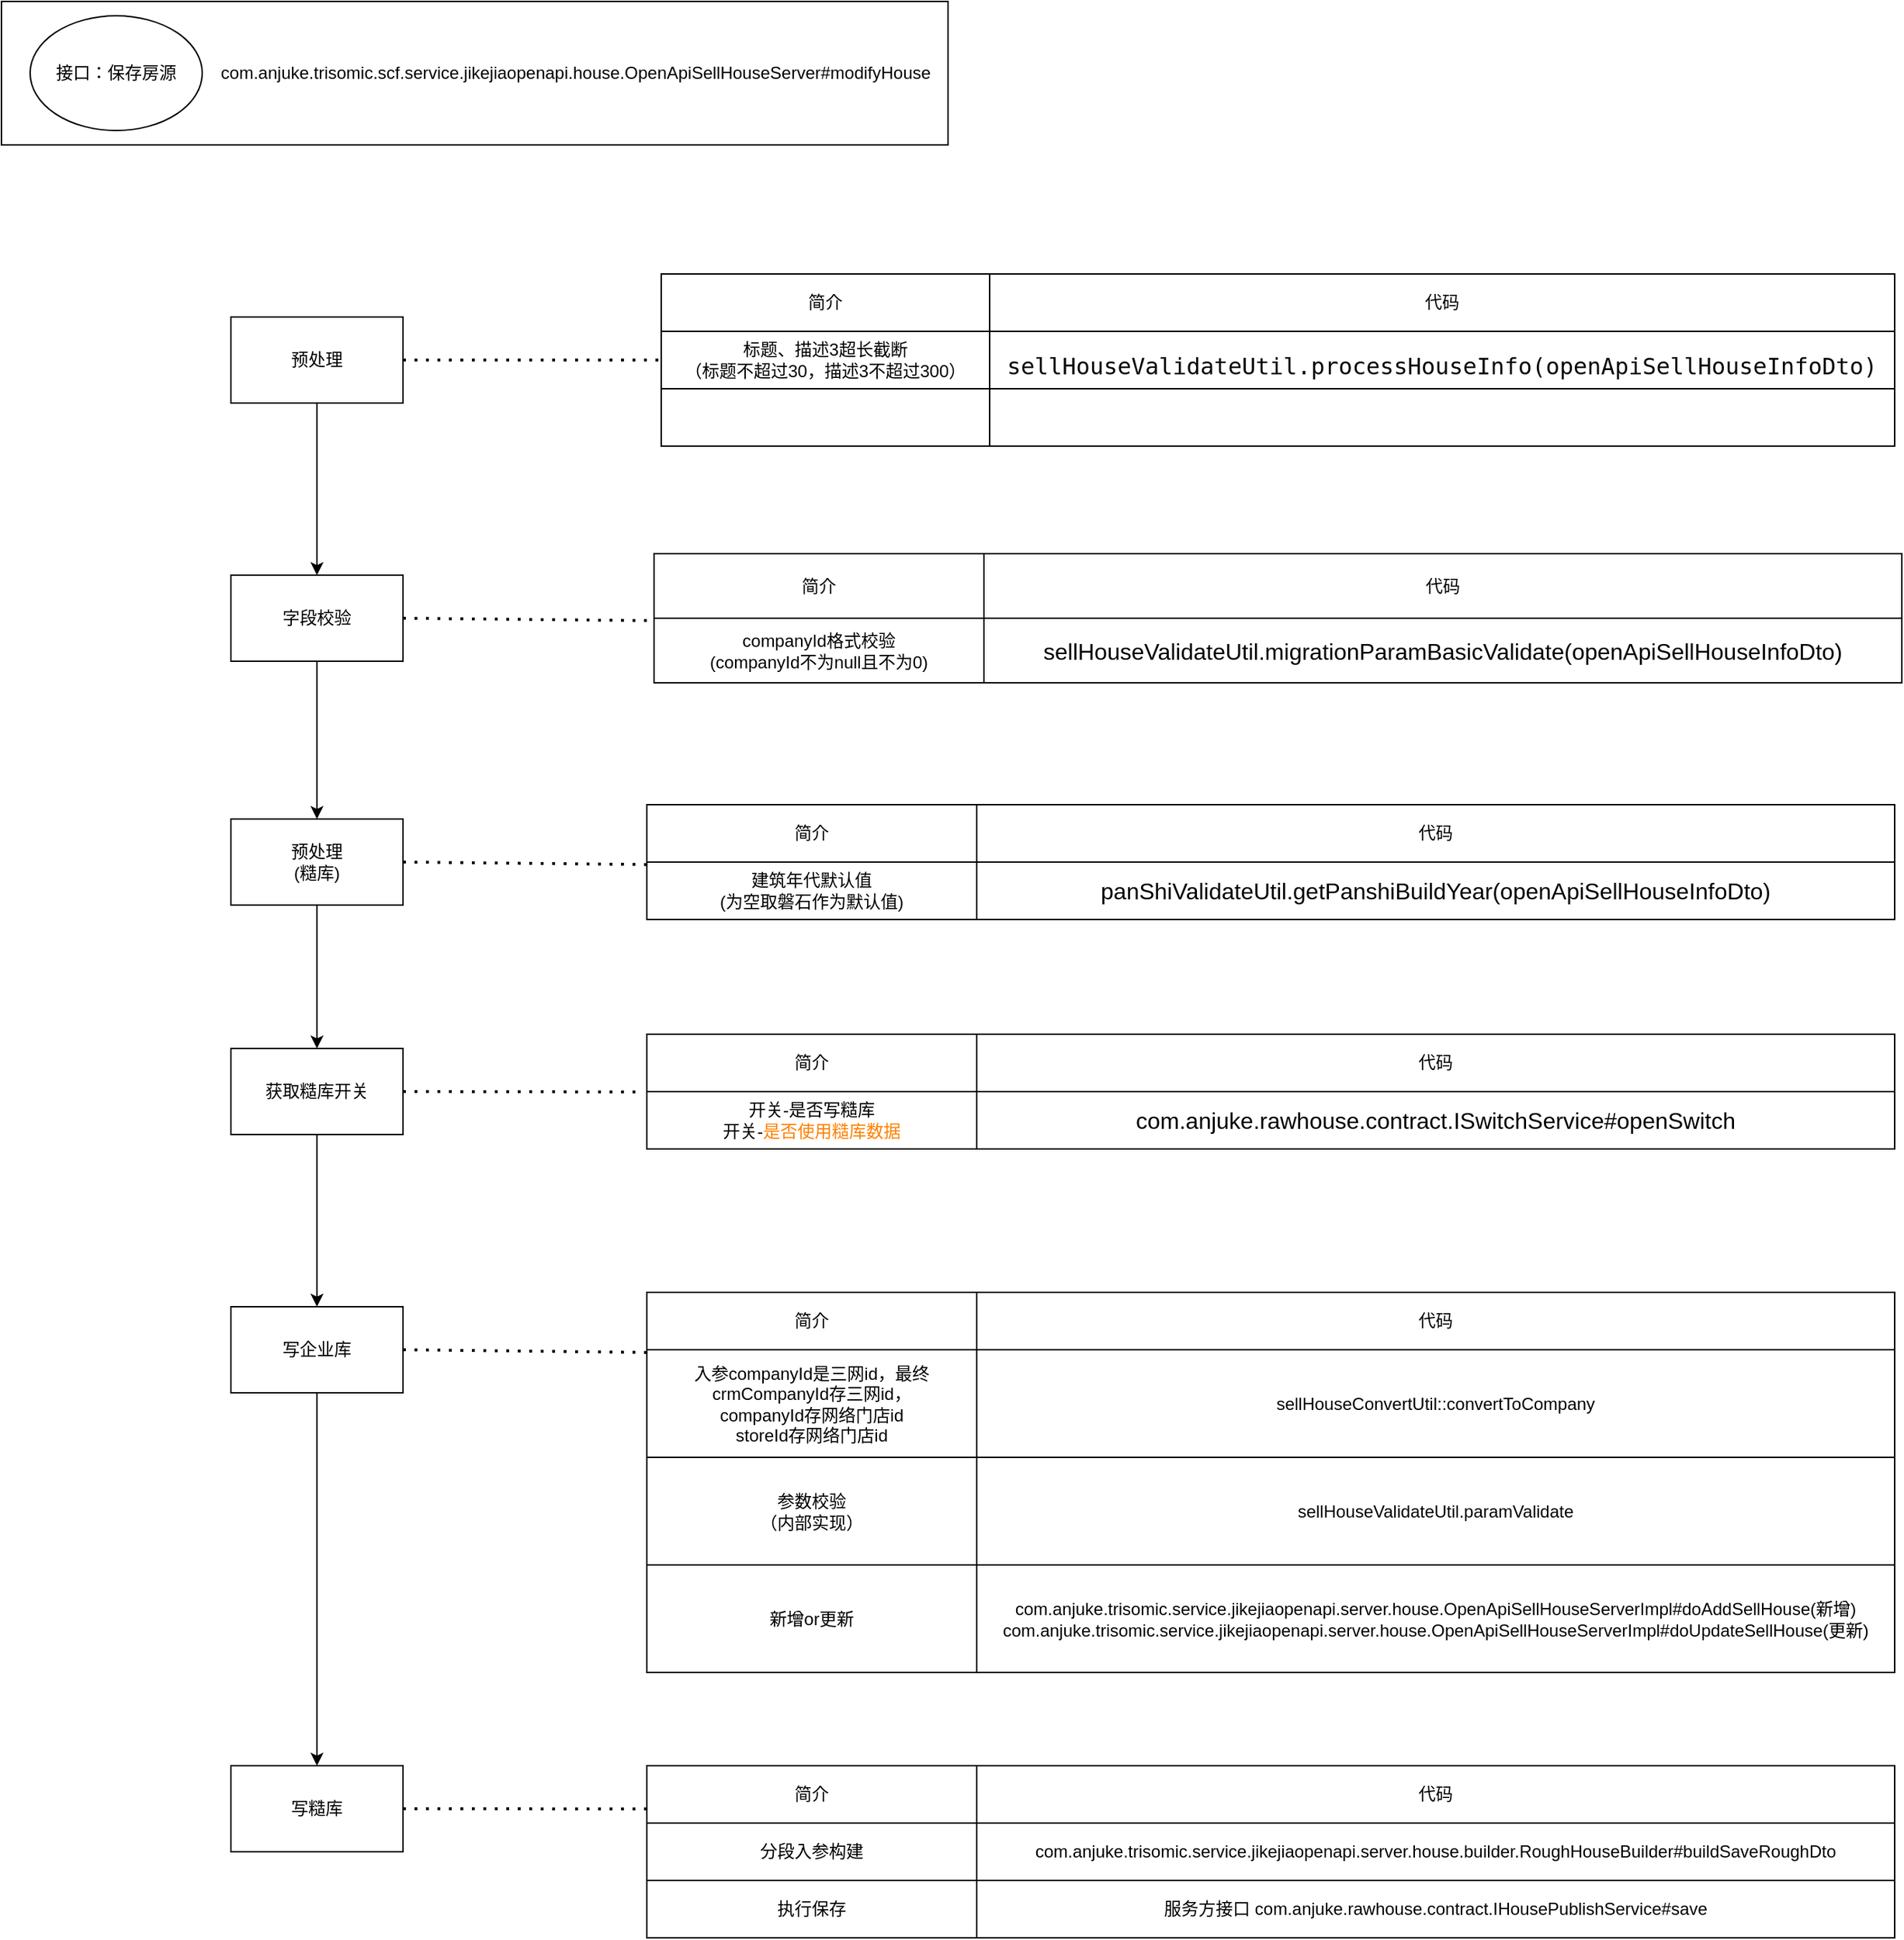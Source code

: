 <mxfile version="21.1.2" type="github" pages="3">
  <diagram name="jikejiaopenapi保存房源【归档】" id="ktJiBsXEnZB3NEcP5Auq">
    <mxGraphModel dx="2447" dy="2183" grid="1" gridSize="10" guides="1" tooltips="1" connect="1" arrows="1" fold="1" page="1" pageScale="1" pageWidth="827" pageHeight="1169" math="0" shadow="0">
      <root>
        <mxCell id="0" />
        <mxCell id="1" parent="0" />
        <mxCell id="ZiMjZSXbNeH9WNKXFj6H-1" style="edgeStyle=orthogonalEdgeStyle;rounded=0;orthogonalLoop=1;jettySize=auto;html=1;entryX=0.5;entryY=0;entryDx=0;entryDy=0;" edge="1" parent="1" source="ZiMjZSXbNeH9WNKXFj6H-2" target="ZiMjZSXbNeH9WNKXFj6H-18">
          <mxGeometry relative="1" as="geometry" />
        </mxCell>
        <mxCell id="ZiMjZSXbNeH9WNKXFj6H-2" value="预处理" style="rounded=0;whiteSpace=wrap;html=1;" vertex="1" parent="1">
          <mxGeometry x="160" y="220" width="120" height="60" as="geometry" />
        </mxCell>
        <mxCell id="ZiMjZSXbNeH9WNKXFj6H-3" value="" style="shape=table;startSize=0;container=1;collapsible=0;childLayout=tableLayout;" vertex="1" parent="1">
          <mxGeometry x="460" y="190" width="860" height="120" as="geometry" />
        </mxCell>
        <mxCell id="ZiMjZSXbNeH9WNKXFj6H-4" value="" style="shape=tableRow;horizontal=0;startSize=0;swimlaneHead=0;swimlaneBody=0;strokeColor=inherit;top=0;left=0;bottom=0;right=0;collapsible=0;dropTarget=0;fillColor=none;points=[[0,0.5],[1,0.5]];portConstraint=eastwest;" vertex="1" parent="ZiMjZSXbNeH9WNKXFj6H-3">
          <mxGeometry width="860" height="40" as="geometry" />
        </mxCell>
        <mxCell id="ZiMjZSXbNeH9WNKXFj6H-5" value="简介" style="shape=partialRectangle;html=1;whiteSpace=wrap;connectable=0;strokeColor=inherit;overflow=hidden;fillColor=none;top=0;left=0;bottom=0;right=0;pointerEvents=1;" vertex="1" parent="ZiMjZSXbNeH9WNKXFj6H-4">
          <mxGeometry width="229" height="40" as="geometry">
            <mxRectangle width="229" height="40" as="alternateBounds" />
          </mxGeometry>
        </mxCell>
        <mxCell id="ZiMjZSXbNeH9WNKXFj6H-6" value="代码" style="shape=partialRectangle;html=1;whiteSpace=wrap;connectable=0;strokeColor=inherit;overflow=hidden;fillColor=none;top=0;left=0;bottom=0;right=0;pointerEvents=1;" vertex="1" parent="ZiMjZSXbNeH9WNKXFj6H-4">
          <mxGeometry x="229" width="631" height="40" as="geometry">
            <mxRectangle width="631" height="40" as="alternateBounds" />
          </mxGeometry>
        </mxCell>
        <mxCell id="ZiMjZSXbNeH9WNKXFj6H-7" value="" style="shape=tableRow;horizontal=0;startSize=0;swimlaneHead=0;swimlaneBody=0;strokeColor=inherit;top=0;left=0;bottom=0;right=0;collapsible=0;dropTarget=0;fillColor=none;points=[[0,0.5],[1,0.5]];portConstraint=eastwest;" vertex="1" parent="ZiMjZSXbNeH9WNKXFj6H-3">
          <mxGeometry y="40" width="860" height="40" as="geometry" />
        </mxCell>
        <mxCell id="ZiMjZSXbNeH9WNKXFj6H-8" value="标题、描述3超长截断&lt;br&gt;（标题不超过30，描述3不超过300）" style="shape=partialRectangle;html=1;whiteSpace=wrap;connectable=0;strokeColor=inherit;overflow=hidden;fillColor=none;top=0;left=0;bottom=0;right=0;pointerEvents=1;" vertex="1" parent="ZiMjZSXbNeH9WNKXFj6H-7">
          <mxGeometry width="229" height="40" as="geometry">
            <mxRectangle width="229" height="40" as="alternateBounds" />
          </mxGeometry>
        </mxCell>
        <mxCell id="ZiMjZSXbNeH9WNKXFj6H-9" value="&lt;pre style=&quot;background-color: rgb(255, 255, 255); color: rgb(8, 8, 8); font-family: &amp;quot;JetBrains Mono&amp;quot;, monospace;&quot;&gt;&lt;font style=&quot;font-size: 16px;&quot;&gt;sellHouseValidateUtil.processHouseInfo(openApiSellHouseInfoDto)&lt;/font&gt;&lt;/pre&gt;" style="shape=partialRectangle;html=1;whiteSpace=wrap;connectable=0;strokeColor=inherit;overflow=hidden;fillColor=none;top=0;left=0;bottom=0;right=0;pointerEvents=1;" vertex="1" parent="ZiMjZSXbNeH9WNKXFj6H-7">
          <mxGeometry x="229" width="631" height="40" as="geometry">
            <mxRectangle width="631" height="40" as="alternateBounds" />
          </mxGeometry>
        </mxCell>
        <mxCell id="ZiMjZSXbNeH9WNKXFj6H-10" value="" style="shape=tableRow;horizontal=0;startSize=0;swimlaneHead=0;swimlaneBody=0;strokeColor=inherit;top=0;left=0;bottom=0;right=0;collapsible=0;dropTarget=0;fillColor=none;points=[[0,0.5],[1,0.5]];portConstraint=eastwest;" vertex="1" parent="ZiMjZSXbNeH9WNKXFj6H-3">
          <mxGeometry y="80" width="860" height="40" as="geometry" />
        </mxCell>
        <mxCell id="ZiMjZSXbNeH9WNKXFj6H-11" value="" style="shape=partialRectangle;html=1;whiteSpace=wrap;connectable=0;strokeColor=inherit;overflow=hidden;fillColor=none;top=0;left=0;bottom=0;right=0;pointerEvents=1;" vertex="1" parent="ZiMjZSXbNeH9WNKXFj6H-10">
          <mxGeometry width="229" height="40" as="geometry">
            <mxRectangle width="229" height="40" as="alternateBounds" />
          </mxGeometry>
        </mxCell>
        <mxCell id="ZiMjZSXbNeH9WNKXFj6H-12" value="" style="shape=partialRectangle;html=1;whiteSpace=wrap;connectable=0;strokeColor=inherit;overflow=hidden;fillColor=none;top=0;left=0;bottom=0;right=0;pointerEvents=1;" vertex="1" parent="ZiMjZSXbNeH9WNKXFj6H-10">
          <mxGeometry x="229" width="631" height="40" as="geometry">
            <mxRectangle width="631" height="40" as="alternateBounds" />
          </mxGeometry>
        </mxCell>
        <mxCell id="ZiMjZSXbNeH9WNKXFj6H-13" value="" style="endArrow=none;dashed=1;html=1;dashPattern=1 3;strokeWidth=2;rounded=0;exitX=1;exitY=0.5;exitDx=0;exitDy=0;entryX=0;entryY=0.5;entryDx=0;entryDy=0;" edge="1" parent="1" source="ZiMjZSXbNeH9WNKXFj6H-2" target="ZiMjZSXbNeH9WNKXFj6H-7">
          <mxGeometry width="50" height="50" relative="1" as="geometry">
            <mxPoint x="320" y="260" as="sourcePoint" />
            <mxPoint x="370" y="210" as="targetPoint" />
          </mxGeometry>
        </mxCell>
        <mxCell id="ZiMjZSXbNeH9WNKXFj6H-14" value="" style="rounded=0;whiteSpace=wrap;html=1;" vertex="1" parent="1">
          <mxGeometry width="660" height="100" as="geometry" />
        </mxCell>
        <mxCell id="ZiMjZSXbNeH9WNKXFj6H-15" value="接口：保存房源" style="ellipse;whiteSpace=wrap;html=1;" vertex="1" parent="1">
          <mxGeometry x="20" y="10" width="120" height="80" as="geometry" />
        </mxCell>
        <mxCell id="ZiMjZSXbNeH9WNKXFj6H-16" value="com.anjuke.trisomic.scf.service.jikejiaopenapi.house.OpenApiSellHouseServer#modifyHouse" style="text;html=1;align=center;verticalAlign=middle;resizable=0;points=[];autosize=1;strokeColor=none;fillColor=none;" vertex="1" parent="1">
          <mxGeometry x="140" y="35" width="520" height="30" as="geometry" />
        </mxCell>
        <mxCell id="ZiMjZSXbNeH9WNKXFj6H-17" value="" style="edgeStyle=orthogonalEdgeStyle;rounded=0;orthogonalLoop=1;jettySize=auto;html=1;" edge="1" parent="1" source="ZiMjZSXbNeH9WNKXFj6H-18" target="ZiMjZSXbNeH9WNKXFj6H-28">
          <mxGeometry relative="1" as="geometry" />
        </mxCell>
        <mxCell id="ZiMjZSXbNeH9WNKXFj6H-18" value="字段校验" style="whiteSpace=wrap;html=1;rounded=0;" vertex="1" parent="1">
          <mxGeometry x="160" y="400" width="120" height="60" as="geometry" />
        </mxCell>
        <mxCell id="ZiMjZSXbNeH9WNKXFj6H-19" value="" style="shape=table;startSize=0;container=1;collapsible=0;childLayout=tableLayout;" vertex="1" parent="1">
          <mxGeometry x="455" y="385" width="870" height="90" as="geometry" />
        </mxCell>
        <mxCell id="ZiMjZSXbNeH9WNKXFj6H-20" value="" style="shape=tableRow;horizontal=0;startSize=0;swimlaneHead=0;swimlaneBody=0;strokeColor=inherit;top=0;left=0;bottom=0;right=0;collapsible=0;dropTarget=0;fillColor=none;points=[[0,0.5],[1,0.5]];portConstraint=eastwest;" vertex="1" parent="ZiMjZSXbNeH9WNKXFj6H-19">
          <mxGeometry width="870" height="45" as="geometry" />
        </mxCell>
        <mxCell id="ZiMjZSXbNeH9WNKXFj6H-21" value="简介" style="shape=partialRectangle;html=1;whiteSpace=wrap;connectable=0;strokeColor=inherit;overflow=hidden;fillColor=none;top=0;left=0;bottom=0;right=0;pointerEvents=1;" vertex="1" parent="ZiMjZSXbNeH9WNKXFj6H-20">
          <mxGeometry width="230" height="45" as="geometry">
            <mxRectangle width="230" height="45" as="alternateBounds" />
          </mxGeometry>
        </mxCell>
        <mxCell id="ZiMjZSXbNeH9WNKXFj6H-22" value="代码" style="shape=partialRectangle;html=1;whiteSpace=wrap;connectable=0;strokeColor=inherit;overflow=hidden;fillColor=none;top=0;left=0;bottom=0;right=0;pointerEvents=1;" vertex="1" parent="ZiMjZSXbNeH9WNKXFj6H-20">
          <mxGeometry x="230" width="640" height="45" as="geometry">
            <mxRectangle width="640" height="45" as="alternateBounds" />
          </mxGeometry>
        </mxCell>
        <mxCell id="ZiMjZSXbNeH9WNKXFj6H-23" value="" style="shape=tableRow;horizontal=0;startSize=0;swimlaneHead=0;swimlaneBody=0;strokeColor=inherit;top=0;left=0;bottom=0;right=0;collapsible=0;dropTarget=0;fillColor=none;points=[[0,0.5],[1,0.5]];portConstraint=eastwest;" vertex="1" parent="ZiMjZSXbNeH9WNKXFj6H-19">
          <mxGeometry y="45" width="870" height="45" as="geometry" />
        </mxCell>
        <mxCell id="ZiMjZSXbNeH9WNKXFj6H-24" value="companyId格式校验&lt;br&gt;(companyId不为null且不为0)" style="shape=partialRectangle;html=1;whiteSpace=wrap;connectable=0;strokeColor=inherit;overflow=hidden;fillColor=none;top=0;left=0;bottom=0;right=0;pointerEvents=1;" vertex="1" parent="ZiMjZSXbNeH9WNKXFj6H-23">
          <mxGeometry width="230" height="45" as="geometry">
            <mxRectangle width="230" height="45" as="alternateBounds" />
          </mxGeometry>
        </mxCell>
        <mxCell id="ZiMjZSXbNeH9WNKXFj6H-25" value="sellHouseValidateUtil.migrationParamBasicValidate(openApiSellHouseInfoDto)" style="shape=partialRectangle;html=1;whiteSpace=wrap;connectable=0;strokeColor=inherit;overflow=hidden;fillColor=none;top=0;left=0;bottom=0;right=0;pointerEvents=1;fontSize=16;" vertex="1" parent="ZiMjZSXbNeH9WNKXFj6H-23">
          <mxGeometry x="230" width="640" height="45" as="geometry">
            <mxRectangle width="640" height="45" as="alternateBounds" />
          </mxGeometry>
        </mxCell>
        <mxCell id="ZiMjZSXbNeH9WNKXFj6H-26" value="" style="endArrow=none;dashed=1;html=1;dashPattern=1 3;strokeWidth=2;rounded=0;exitX=1;exitY=0.5;exitDx=0;exitDy=0;entryX=-0.001;entryY=0.038;entryDx=0;entryDy=0;entryPerimeter=0;" edge="1" parent="1" source="ZiMjZSXbNeH9WNKXFj6H-18" target="ZiMjZSXbNeH9WNKXFj6H-23">
          <mxGeometry width="50" height="50" relative="1" as="geometry">
            <mxPoint x="340" y="410" as="sourcePoint" />
            <mxPoint x="390" y="360" as="targetPoint" />
          </mxGeometry>
        </mxCell>
        <mxCell id="ZiMjZSXbNeH9WNKXFj6H-27" value="" style="edgeStyle=orthogonalEdgeStyle;rounded=0;orthogonalLoop=1;jettySize=auto;html=1;fontSize=16;" edge="1" parent="1" source="ZiMjZSXbNeH9WNKXFj6H-28" target="ZiMjZSXbNeH9WNKXFj6H-38">
          <mxGeometry relative="1" as="geometry" />
        </mxCell>
        <mxCell id="ZiMjZSXbNeH9WNKXFj6H-28" value="预处理&lt;br&gt;(糙库)" style="whiteSpace=wrap;html=1;rounded=0;" vertex="1" parent="1">
          <mxGeometry x="160" y="570" width="120" height="60" as="geometry" />
        </mxCell>
        <mxCell id="ZiMjZSXbNeH9WNKXFj6H-29" value="" style="shape=table;startSize=0;container=1;collapsible=0;childLayout=tableLayout;fontSize=16;" vertex="1" parent="1">
          <mxGeometry x="450" y="560" width="870" height="80" as="geometry" />
        </mxCell>
        <mxCell id="ZiMjZSXbNeH9WNKXFj6H-30" value="" style="shape=tableRow;horizontal=0;startSize=0;swimlaneHead=0;swimlaneBody=0;strokeColor=inherit;top=0;left=0;bottom=0;right=0;collapsible=0;dropTarget=0;fillColor=none;points=[[0,0.5],[1,0.5]];portConstraint=eastwest;" vertex="1" parent="ZiMjZSXbNeH9WNKXFj6H-29">
          <mxGeometry width="870" height="40" as="geometry" />
        </mxCell>
        <mxCell id="ZiMjZSXbNeH9WNKXFj6H-31" value="简介" style="shape=partialRectangle;html=1;whiteSpace=wrap;connectable=0;strokeColor=inherit;overflow=hidden;fillColor=none;top=0;left=0;bottom=0;right=0;pointerEvents=1;" vertex="1" parent="ZiMjZSXbNeH9WNKXFj6H-30">
          <mxGeometry width="230" height="40" as="geometry">
            <mxRectangle width="230" height="40" as="alternateBounds" />
          </mxGeometry>
        </mxCell>
        <mxCell id="ZiMjZSXbNeH9WNKXFj6H-32" value="代码" style="shape=partialRectangle;html=1;whiteSpace=wrap;connectable=0;strokeColor=inherit;overflow=hidden;fillColor=none;top=0;left=0;bottom=0;right=0;pointerEvents=1;" vertex="1" parent="ZiMjZSXbNeH9WNKXFj6H-30">
          <mxGeometry x="230" width="640" height="40" as="geometry">
            <mxRectangle width="640" height="40" as="alternateBounds" />
          </mxGeometry>
        </mxCell>
        <mxCell id="ZiMjZSXbNeH9WNKXFj6H-33" value="" style="shape=tableRow;horizontal=0;startSize=0;swimlaneHead=0;swimlaneBody=0;strokeColor=inherit;top=0;left=0;bottom=0;right=0;collapsible=0;dropTarget=0;fillColor=none;points=[[0,0.5],[1,0.5]];portConstraint=eastwest;" vertex="1" parent="ZiMjZSXbNeH9WNKXFj6H-29">
          <mxGeometry y="40" width="870" height="40" as="geometry" />
        </mxCell>
        <mxCell id="ZiMjZSXbNeH9WNKXFj6H-34" value="建筑年代默认值&lt;br&gt;(为空取磐石作为默认值)" style="shape=partialRectangle;html=1;whiteSpace=wrap;connectable=0;strokeColor=inherit;overflow=hidden;fillColor=none;top=0;left=0;bottom=0;right=0;pointerEvents=1;" vertex="1" parent="ZiMjZSXbNeH9WNKXFj6H-33">
          <mxGeometry width="230" height="40" as="geometry">
            <mxRectangle width="230" height="40" as="alternateBounds" />
          </mxGeometry>
        </mxCell>
        <mxCell id="ZiMjZSXbNeH9WNKXFj6H-35" value="panShiValidateUtil.getPanshiBuildYear(openApiSellHouseInfoDto)" style="shape=partialRectangle;html=1;whiteSpace=wrap;connectable=0;strokeColor=inherit;overflow=hidden;fillColor=none;top=0;left=0;bottom=0;right=0;pointerEvents=1;fontSize=16;" vertex="1" parent="ZiMjZSXbNeH9WNKXFj6H-33">
          <mxGeometry x="230" width="640" height="40" as="geometry">
            <mxRectangle width="640" height="40" as="alternateBounds" />
          </mxGeometry>
        </mxCell>
        <mxCell id="ZiMjZSXbNeH9WNKXFj6H-36" value="" style="endArrow=none;dashed=1;html=1;dashPattern=1 3;strokeWidth=2;rounded=0;exitX=1;exitY=0.5;exitDx=0;exitDy=0;entryX=0;entryY=1.043;entryDx=0;entryDy=0;entryPerimeter=0;" edge="1" parent="1" source="ZiMjZSXbNeH9WNKXFj6H-28" target="ZiMjZSXbNeH9WNKXFj6H-30">
          <mxGeometry width="50" height="50" relative="1" as="geometry">
            <mxPoint x="285" y="510" as="sourcePoint" />
            <mxPoint x="460" y="511.62" as="targetPoint" />
          </mxGeometry>
        </mxCell>
        <mxCell id="ZiMjZSXbNeH9WNKXFj6H-37" style="edgeStyle=orthogonalEdgeStyle;rounded=0;orthogonalLoop=1;jettySize=auto;html=1;entryX=0.5;entryY=0;entryDx=0;entryDy=0;fontSize=16;fontColor=#000000;" edge="1" parent="1" source="ZiMjZSXbNeH9WNKXFj6H-38" target="ZiMjZSXbNeH9WNKXFj6H-48">
          <mxGeometry relative="1" as="geometry" />
        </mxCell>
        <mxCell id="ZiMjZSXbNeH9WNKXFj6H-38" value="获取糙库开关" style="whiteSpace=wrap;html=1;rounded=0;" vertex="1" parent="1">
          <mxGeometry x="160" y="730" width="120" height="60" as="geometry" />
        </mxCell>
        <mxCell id="ZiMjZSXbNeH9WNKXFj6H-39" value="" style="shape=table;startSize=0;container=1;collapsible=0;childLayout=tableLayout;fontSize=16;" vertex="1" parent="1">
          <mxGeometry x="450" y="720" width="870" height="80" as="geometry" />
        </mxCell>
        <mxCell id="ZiMjZSXbNeH9WNKXFj6H-40" value="" style="shape=tableRow;horizontal=0;startSize=0;swimlaneHead=0;swimlaneBody=0;strokeColor=inherit;top=0;left=0;bottom=0;right=0;collapsible=0;dropTarget=0;fillColor=none;points=[[0,0.5],[1,0.5]];portConstraint=eastwest;" vertex="1" parent="ZiMjZSXbNeH9WNKXFj6H-39">
          <mxGeometry width="870" height="40" as="geometry" />
        </mxCell>
        <mxCell id="ZiMjZSXbNeH9WNKXFj6H-41" value="简介" style="shape=partialRectangle;html=1;whiteSpace=wrap;connectable=0;strokeColor=inherit;overflow=hidden;fillColor=none;top=0;left=0;bottom=0;right=0;pointerEvents=1;" vertex="1" parent="ZiMjZSXbNeH9WNKXFj6H-40">
          <mxGeometry width="230" height="40" as="geometry">
            <mxRectangle width="230" height="40" as="alternateBounds" />
          </mxGeometry>
        </mxCell>
        <mxCell id="ZiMjZSXbNeH9WNKXFj6H-42" value="代码" style="shape=partialRectangle;html=1;whiteSpace=wrap;connectable=0;strokeColor=inherit;overflow=hidden;fillColor=none;top=0;left=0;bottom=0;right=0;pointerEvents=1;" vertex="1" parent="ZiMjZSXbNeH9WNKXFj6H-40">
          <mxGeometry x="230" width="640" height="40" as="geometry">
            <mxRectangle width="640" height="40" as="alternateBounds" />
          </mxGeometry>
        </mxCell>
        <mxCell id="ZiMjZSXbNeH9WNKXFj6H-43" value="" style="shape=tableRow;horizontal=0;startSize=0;swimlaneHead=0;swimlaneBody=0;strokeColor=inherit;top=0;left=0;bottom=0;right=0;collapsible=0;dropTarget=0;fillColor=none;points=[[0,0.5],[1,0.5]];portConstraint=eastwest;" vertex="1" parent="ZiMjZSXbNeH9WNKXFj6H-39">
          <mxGeometry y="40" width="870" height="40" as="geometry" />
        </mxCell>
        <mxCell id="ZiMjZSXbNeH9WNKXFj6H-44" value="开关-是否写糙库&lt;br&gt;开关-&lt;font color=&quot;#ff8000&quot;&gt;是否使用糙库数据&lt;/font&gt;" style="shape=partialRectangle;html=1;whiteSpace=wrap;connectable=0;strokeColor=inherit;overflow=hidden;fillColor=none;top=0;left=0;bottom=0;right=0;pointerEvents=1;" vertex="1" parent="ZiMjZSXbNeH9WNKXFj6H-43">
          <mxGeometry width="230" height="40" as="geometry">
            <mxRectangle width="230" height="40" as="alternateBounds" />
          </mxGeometry>
        </mxCell>
        <mxCell id="ZiMjZSXbNeH9WNKXFj6H-45" value="&lt;font style=&quot;font-size: 16px;&quot;&gt;com.anjuke.rawhouse.contract.ISwitchService#openSwitch&lt;/font&gt;" style="shape=partialRectangle;html=1;whiteSpace=wrap;connectable=0;strokeColor=inherit;overflow=hidden;fillColor=none;top=0;left=0;bottom=0;right=0;pointerEvents=1;" vertex="1" parent="ZiMjZSXbNeH9WNKXFj6H-43">
          <mxGeometry x="230" width="640" height="40" as="geometry">
            <mxRectangle width="640" height="40" as="alternateBounds" />
          </mxGeometry>
        </mxCell>
        <mxCell id="ZiMjZSXbNeH9WNKXFj6H-46" value="" style="endArrow=none;dashed=1;html=1;dashPattern=1 3;strokeWidth=2;rounded=0;fontSize=16;entryX=-0.003;entryY=0.007;entryDx=0;entryDy=0;entryPerimeter=0;exitX=1;exitY=0.5;exitDx=0;exitDy=0;" edge="1" parent="1" source="ZiMjZSXbNeH9WNKXFj6H-38" target="ZiMjZSXbNeH9WNKXFj6H-43">
          <mxGeometry width="50" height="50" relative="1" as="geometry">
            <mxPoint x="330" y="730" as="sourcePoint" />
            <mxPoint x="330" y="710" as="targetPoint" />
          </mxGeometry>
        </mxCell>
        <mxCell id="ZiMjZSXbNeH9WNKXFj6H-47" value="" style="edgeStyle=orthogonalEdgeStyle;rounded=0;orthogonalLoop=1;jettySize=auto;html=1;fontSize=16;fontColor=#000000;" edge="1" parent="1" source="ZiMjZSXbNeH9WNKXFj6H-48" target="ZiMjZSXbNeH9WNKXFj6H-63">
          <mxGeometry relative="1" as="geometry" />
        </mxCell>
        <mxCell id="ZiMjZSXbNeH9WNKXFj6H-48" value="&lt;font style=&quot;font-size: 12px;&quot;&gt;写企业库&lt;/font&gt;" style="rounded=0;whiteSpace=wrap;html=1;fontSize=12;fontColor=#000000;" vertex="1" parent="1">
          <mxGeometry x="160" y="910" width="120" height="60" as="geometry" />
        </mxCell>
        <mxCell id="ZiMjZSXbNeH9WNKXFj6H-49" value="" style="shape=table;startSize=0;container=1;collapsible=0;childLayout=tableLayout;fontSize=16;" vertex="1" parent="1">
          <mxGeometry x="450" y="900" width="870" height="265" as="geometry" />
        </mxCell>
        <mxCell id="ZiMjZSXbNeH9WNKXFj6H-50" value="" style="shape=tableRow;horizontal=0;startSize=0;swimlaneHead=0;swimlaneBody=0;strokeColor=inherit;top=0;left=0;bottom=0;right=0;collapsible=0;dropTarget=0;fillColor=none;points=[[0,0.5],[1,0.5]];portConstraint=eastwest;" vertex="1" parent="ZiMjZSXbNeH9WNKXFj6H-49">
          <mxGeometry width="870" height="40" as="geometry" />
        </mxCell>
        <mxCell id="ZiMjZSXbNeH9WNKXFj6H-51" value="简介" style="shape=partialRectangle;html=1;whiteSpace=wrap;connectable=0;strokeColor=inherit;overflow=hidden;fillColor=none;top=0;left=0;bottom=0;right=0;pointerEvents=1;" vertex="1" parent="ZiMjZSXbNeH9WNKXFj6H-50">
          <mxGeometry width="230" height="40" as="geometry">
            <mxRectangle width="230" height="40" as="alternateBounds" />
          </mxGeometry>
        </mxCell>
        <mxCell id="ZiMjZSXbNeH9WNKXFj6H-52" value="代码" style="shape=partialRectangle;html=1;whiteSpace=wrap;connectable=0;strokeColor=inherit;overflow=hidden;fillColor=none;top=0;left=0;bottom=0;right=0;pointerEvents=1;" vertex="1" parent="ZiMjZSXbNeH9WNKXFj6H-50">
          <mxGeometry x="230" width="640" height="40" as="geometry">
            <mxRectangle width="640" height="40" as="alternateBounds" />
          </mxGeometry>
        </mxCell>
        <mxCell id="ZiMjZSXbNeH9WNKXFj6H-53" value="" style="shape=tableRow;horizontal=0;startSize=0;swimlaneHead=0;swimlaneBody=0;strokeColor=inherit;top=0;left=0;bottom=0;right=0;collapsible=0;dropTarget=0;fillColor=none;points=[[0,0.5],[1,0.5]];portConstraint=eastwest;" vertex="1" parent="ZiMjZSXbNeH9WNKXFj6H-49">
          <mxGeometry y="40" width="870" height="75" as="geometry" />
        </mxCell>
        <mxCell id="ZiMjZSXbNeH9WNKXFj6H-54" value="入参companyId是三网id，最终crmCompanyId存三网id，&lt;br&gt;companyId存网络门店id&lt;br&gt;storeId存网络门店id" style="shape=partialRectangle;html=1;whiteSpace=wrap;connectable=0;strokeColor=inherit;overflow=hidden;fillColor=none;top=0;left=0;bottom=0;right=0;pointerEvents=1;" vertex="1" parent="ZiMjZSXbNeH9WNKXFj6H-53">
          <mxGeometry width="230" height="75" as="geometry">
            <mxRectangle width="230" height="75" as="alternateBounds" />
          </mxGeometry>
        </mxCell>
        <mxCell id="ZiMjZSXbNeH9WNKXFj6H-55" value="sellHouseConvertUtil::convertToCompany" style="shape=partialRectangle;html=1;whiteSpace=wrap;connectable=0;strokeColor=inherit;overflow=hidden;fillColor=none;top=0;left=0;bottom=0;right=0;pointerEvents=1;" vertex="1" parent="ZiMjZSXbNeH9WNKXFj6H-53">
          <mxGeometry x="230" width="640" height="75" as="geometry">
            <mxRectangle width="640" height="75" as="alternateBounds" />
          </mxGeometry>
        </mxCell>
        <mxCell id="ZiMjZSXbNeH9WNKXFj6H-56" style="shape=tableRow;horizontal=0;startSize=0;swimlaneHead=0;swimlaneBody=0;strokeColor=inherit;top=0;left=0;bottom=0;right=0;collapsible=0;dropTarget=0;fillColor=none;points=[[0,0.5],[1,0.5]];portConstraint=eastwest;" vertex="1" parent="ZiMjZSXbNeH9WNKXFj6H-49">
          <mxGeometry y="115" width="870" height="75" as="geometry" />
        </mxCell>
        <mxCell id="ZiMjZSXbNeH9WNKXFj6H-57" value="参数校验&lt;br&gt;（内部实现）" style="shape=partialRectangle;html=1;whiteSpace=wrap;connectable=0;strokeColor=inherit;overflow=hidden;fillColor=none;top=0;left=0;bottom=0;right=0;pointerEvents=1;" vertex="1" parent="ZiMjZSXbNeH9WNKXFj6H-56">
          <mxGeometry width="230" height="75" as="geometry">
            <mxRectangle width="230" height="75" as="alternateBounds" />
          </mxGeometry>
        </mxCell>
        <mxCell id="ZiMjZSXbNeH9WNKXFj6H-58" value="sellHouseValidateUtil.paramValidate" style="shape=partialRectangle;html=1;whiteSpace=wrap;connectable=0;strokeColor=inherit;overflow=hidden;fillColor=none;top=0;left=0;bottom=0;right=0;pointerEvents=1;" vertex="1" parent="ZiMjZSXbNeH9WNKXFj6H-56">
          <mxGeometry x="230" width="640" height="75" as="geometry">
            <mxRectangle width="640" height="75" as="alternateBounds" />
          </mxGeometry>
        </mxCell>
        <mxCell id="ZiMjZSXbNeH9WNKXFj6H-59" style="shape=tableRow;horizontal=0;startSize=0;swimlaneHead=0;swimlaneBody=0;strokeColor=inherit;top=0;left=0;bottom=0;right=0;collapsible=0;dropTarget=0;fillColor=none;points=[[0,0.5],[1,0.5]];portConstraint=eastwest;" vertex="1" parent="ZiMjZSXbNeH9WNKXFj6H-49">
          <mxGeometry y="190" width="870" height="75" as="geometry" />
        </mxCell>
        <mxCell id="ZiMjZSXbNeH9WNKXFj6H-60" value="新增or更新" style="shape=partialRectangle;html=1;whiteSpace=wrap;connectable=0;strokeColor=inherit;overflow=hidden;fillColor=none;top=0;left=0;bottom=0;right=0;pointerEvents=1;" vertex="1" parent="ZiMjZSXbNeH9WNKXFj6H-59">
          <mxGeometry width="230" height="75" as="geometry">
            <mxRectangle width="230" height="75" as="alternateBounds" />
          </mxGeometry>
        </mxCell>
        <mxCell id="ZiMjZSXbNeH9WNKXFj6H-61" value="com.anjuke.trisomic.service.jikejiaopenapi.server.house.OpenApiSellHouseServerImpl#doAddSellHouse(新增)&lt;br&gt;com.anjuke.trisomic.service.jikejiaopenapi.server.house.OpenApiSellHouseServerImpl#doUpdateSellHouse(更新)" style="shape=partialRectangle;html=1;whiteSpace=wrap;connectable=0;strokeColor=inherit;overflow=hidden;fillColor=none;top=0;left=0;bottom=0;right=0;pointerEvents=1;" vertex="1" parent="ZiMjZSXbNeH9WNKXFj6H-59">
          <mxGeometry x="230" width="640" height="75" as="geometry">
            <mxRectangle width="640" height="75" as="alternateBounds" />
          </mxGeometry>
        </mxCell>
        <mxCell id="ZiMjZSXbNeH9WNKXFj6H-62" value="" style="endArrow=none;dashed=1;html=1;dashPattern=1 3;strokeWidth=2;rounded=0;fontSize=16;fontColor=#000000;exitX=1;exitY=0.5;exitDx=0;exitDy=0;entryX=0.001;entryY=0.025;entryDx=0;entryDy=0;entryPerimeter=0;" edge="1" parent="1" source="ZiMjZSXbNeH9WNKXFj6H-48" target="ZiMjZSXbNeH9WNKXFj6H-53">
          <mxGeometry width="50" height="50" relative="1" as="geometry">
            <mxPoint x="480" y="940" as="sourcePoint" />
            <mxPoint x="610" y="840" as="targetPoint" />
          </mxGeometry>
        </mxCell>
        <mxCell id="ZiMjZSXbNeH9WNKXFj6H-63" value="写糙库" style="whiteSpace=wrap;html=1;fontSize=12;fontColor=#000000;rounded=0;" vertex="1" parent="1">
          <mxGeometry x="160" y="1230" width="120" height="60" as="geometry" />
        </mxCell>
        <mxCell id="ZiMjZSXbNeH9WNKXFj6H-64" value="" style="shape=table;startSize=0;container=1;collapsible=0;childLayout=tableLayout;fontSize=16;" vertex="1" parent="1">
          <mxGeometry x="450" y="1230" width="870" height="120" as="geometry" />
        </mxCell>
        <mxCell id="ZiMjZSXbNeH9WNKXFj6H-65" value="" style="shape=tableRow;horizontal=0;startSize=0;swimlaneHead=0;swimlaneBody=0;strokeColor=inherit;top=0;left=0;bottom=0;right=0;collapsible=0;dropTarget=0;fillColor=none;points=[[0,0.5],[1,0.5]];portConstraint=eastwest;" vertex="1" parent="ZiMjZSXbNeH9WNKXFj6H-64">
          <mxGeometry width="870" height="40" as="geometry" />
        </mxCell>
        <mxCell id="ZiMjZSXbNeH9WNKXFj6H-66" value="简介" style="shape=partialRectangle;html=1;whiteSpace=wrap;connectable=0;strokeColor=inherit;overflow=hidden;fillColor=none;top=0;left=0;bottom=0;right=0;pointerEvents=1;" vertex="1" parent="ZiMjZSXbNeH9WNKXFj6H-65">
          <mxGeometry width="230" height="40" as="geometry">
            <mxRectangle width="230" height="40" as="alternateBounds" />
          </mxGeometry>
        </mxCell>
        <mxCell id="ZiMjZSXbNeH9WNKXFj6H-67" value="代码" style="shape=partialRectangle;html=1;whiteSpace=wrap;connectable=0;strokeColor=inherit;overflow=hidden;fillColor=none;top=0;left=0;bottom=0;right=0;pointerEvents=1;" vertex="1" parent="ZiMjZSXbNeH9WNKXFj6H-65">
          <mxGeometry x="230" width="640" height="40" as="geometry">
            <mxRectangle width="640" height="40" as="alternateBounds" />
          </mxGeometry>
        </mxCell>
        <mxCell id="ZiMjZSXbNeH9WNKXFj6H-68" value="" style="shape=tableRow;horizontal=0;startSize=0;swimlaneHead=0;swimlaneBody=0;strokeColor=inherit;top=0;left=0;bottom=0;right=0;collapsible=0;dropTarget=0;fillColor=none;points=[[0,0.5],[1,0.5]];portConstraint=eastwest;" vertex="1" parent="ZiMjZSXbNeH9WNKXFj6H-64">
          <mxGeometry y="40" width="870" height="40" as="geometry" />
        </mxCell>
        <mxCell id="ZiMjZSXbNeH9WNKXFj6H-69" value="分段入参构建" style="shape=partialRectangle;html=1;whiteSpace=wrap;connectable=0;strokeColor=inherit;overflow=hidden;fillColor=none;top=0;left=0;bottom=0;right=0;pointerEvents=1;" vertex="1" parent="ZiMjZSXbNeH9WNKXFj6H-68">
          <mxGeometry width="230" height="40" as="geometry">
            <mxRectangle width="230" height="40" as="alternateBounds" />
          </mxGeometry>
        </mxCell>
        <mxCell id="ZiMjZSXbNeH9WNKXFj6H-70" value="com.anjuke.trisomic.service.jikejiaopenapi.server.house.builder.RoughHouseBuilder#buildSaveRoughDto" style="shape=partialRectangle;html=1;whiteSpace=wrap;connectable=0;strokeColor=inherit;overflow=hidden;fillColor=none;top=0;left=0;bottom=0;right=0;pointerEvents=1;" vertex="1" parent="ZiMjZSXbNeH9WNKXFj6H-68">
          <mxGeometry x="230" width="640" height="40" as="geometry">
            <mxRectangle width="640" height="40" as="alternateBounds" />
          </mxGeometry>
        </mxCell>
        <mxCell id="ZiMjZSXbNeH9WNKXFj6H-71" style="shape=tableRow;horizontal=0;startSize=0;swimlaneHead=0;swimlaneBody=0;strokeColor=inherit;top=0;left=0;bottom=0;right=0;collapsible=0;dropTarget=0;fillColor=none;points=[[0,0.5],[1,0.5]];portConstraint=eastwest;" vertex="1" parent="ZiMjZSXbNeH9WNKXFj6H-64">
          <mxGeometry y="80" width="870" height="40" as="geometry" />
        </mxCell>
        <mxCell id="ZiMjZSXbNeH9WNKXFj6H-72" value="执行保存" style="shape=partialRectangle;html=1;whiteSpace=wrap;connectable=0;strokeColor=inherit;overflow=hidden;fillColor=none;top=0;left=0;bottom=0;right=0;pointerEvents=1;" vertex="1" parent="ZiMjZSXbNeH9WNKXFj6H-71">
          <mxGeometry width="230" height="40" as="geometry">
            <mxRectangle width="230" height="40" as="alternateBounds" />
          </mxGeometry>
        </mxCell>
        <mxCell id="ZiMjZSXbNeH9WNKXFj6H-73" value="服务方接口 com.anjuke.rawhouse.contract.IHousePublishService#save" style="shape=partialRectangle;html=1;whiteSpace=wrap;connectable=0;strokeColor=inherit;overflow=hidden;fillColor=none;top=0;left=0;bottom=0;right=0;pointerEvents=1;" vertex="1" parent="ZiMjZSXbNeH9WNKXFj6H-71">
          <mxGeometry x="230" width="640" height="40" as="geometry">
            <mxRectangle width="640" height="40" as="alternateBounds" />
          </mxGeometry>
        </mxCell>
        <mxCell id="ZiMjZSXbNeH9WNKXFj6H-74" value="" style="endArrow=none;dashed=1;html=1;dashPattern=1 3;strokeWidth=2;rounded=0;fontSize=16;fontColor=#000000;entryX=0;entryY=0.753;entryDx=0;entryDy=0;exitX=1;exitY=0.5;exitDx=0;exitDy=0;entryPerimeter=0;" edge="1" parent="1" source="ZiMjZSXbNeH9WNKXFj6H-63" target="ZiMjZSXbNeH9WNKXFj6H-65">
          <mxGeometry width="50" height="50" relative="1" as="geometry">
            <mxPoint x="300" y="1270" as="sourcePoint" />
            <mxPoint x="450.0" y="1260.935" as="targetPoint" />
          </mxGeometry>
        </mxCell>
      </root>
    </mxGraphModel>
  </diagram>
  <diagram id="rFuLFmeIZKl8xewpOb0-" name="企业内网推送数据">
    <mxGraphModel dx="1561" dy="655" grid="1" gridSize="10" guides="1" tooltips="1" connect="1" arrows="1" fold="1" page="1" pageScale="1" pageWidth="827" pageHeight="1169" math="0" shadow="0">
      <root>
        <mxCell id="0" />
        <mxCell id="1" parent="0" />
        <mxCell id="eFyVoVSOIPjMc7h61Lfb-1" value="整体流程" style="swimlane;whiteSpace=wrap;html=1;" vertex="1" parent="1">
          <mxGeometry x="-780" y="50" width="1089" height="990" as="geometry">
            <mxRectangle x="-780" y="50" width="90" height="30" as="alternateBounds" />
          </mxGeometry>
        </mxCell>
        <mxCell id="eFyVoVSOIPjMc7h61Lfb-2" value="" style="ellipse;fillColor=strokeColor;html=1;" vertex="1" parent="eFyVoVSOIPjMc7h61Lfb-1">
          <mxGeometry x="172.5" y="55" width="30" height="30" as="geometry" />
        </mxCell>
        <mxCell id="eFyVoVSOIPjMc7h61Lfb-3" value="保存接口&lt;br&gt;modifyHouse" style="html=1;align=center;verticalAlign=top;rounded=1;absoluteArcSize=1;arcSize=10;dashed=0;whiteSpace=wrap;" vertex="1" parent="eFyVoVSOIPjMc7h61Lfb-1">
          <mxGeometry x="117.5" y="125" width="140" height="40" as="geometry" />
        </mxCell>
        <mxCell id="eFyVoVSOIPjMc7h61Lfb-4" style="edgeStyle=orthogonalEdgeStyle;rounded=0;orthogonalLoop=1;jettySize=auto;html=1;entryX=0.5;entryY=0;entryDx=0;entryDy=0;" edge="1" parent="eFyVoVSOIPjMc7h61Lfb-1" source="eFyVoVSOIPjMc7h61Lfb-2" target="eFyVoVSOIPjMc7h61Lfb-3">
          <mxGeometry relative="1" as="geometry" />
        </mxCell>
        <mxCell id="eFyVoVSOIPjMc7h61Lfb-5" value="信息预处理" style="rounded=1;whiteSpace=wrap;html=1;verticalAlign=top;arcSize=10;dashed=0;" vertex="1" parent="eFyVoVSOIPjMc7h61Lfb-1">
          <mxGeometry x="127.5" y="235" width="120" height="40" as="geometry" />
        </mxCell>
        <mxCell id="eFyVoVSOIPjMc7h61Lfb-6" value="" style="edgeStyle=orthogonalEdgeStyle;rounded=0;orthogonalLoop=1;jettySize=auto;html=1;" edge="1" parent="eFyVoVSOIPjMc7h61Lfb-1" source="eFyVoVSOIPjMc7h61Lfb-3" target="eFyVoVSOIPjMc7h61Lfb-5">
          <mxGeometry relative="1" as="geometry" />
        </mxCell>
        <mxCell id="eFyVoVSOIPjMc7h61Lfb-7" value="字段校验A" style="whiteSpace=wrap;html=1;verticalAlign=top;rounded=1;arcSize=10;dashed=0;" vertex="1" parent="eFyVoVSOIPjMc7h61Lfb-1">
          <mxGeometry x="127.5" y="345" width="120" height="40" as="geometry" />
        </mxCell>
        <mxCell id="eFyVoVSOIPjMc7h61Lfb-8" value="" style="edgeStyle=orthogonalEdgeStyle;rounded=0;orthogonalLoop=1;jettySize=auto;html=1;" edge="1" parent="eFyVoVSOIPjMc7h61Lfb-1" source="eFyVoVSOIPjMc7h61Lfb-5" target="eFyVoVSOIPjMc7h61Lfb-7">
          <mxGeometry relative="1" as="geometry" />
        </mxCell>
        <mxCell id="eFyVoVSOIPjMc7h61Lfb-9" value="复制出糙库保存信息" style="whiteSpace=wrap;html=1;verticalAlign=top;rounded=1;arcSize=10;dashed=0;" vertex="1" parent="eFyVoVSOIPjMc7h61Lfb-1">
          <mxGeometry x="342.5" y="345" width="120" height="40" as="geometry" />
        </mxCell>
        <mxCell id="eFyVoVSOIPjMc7h61Lfb-10" value="" style="edgeStyle=orthogonalEdgeStyle;rounded=0;orthogonalLoop=1;jettySize=auto;html=1;" edge="1" parent="eFyVoVSOIPjMc7h61Lfb-1" source="eFyVoVSOIPjMc7h61Lfb-7" target="eFyVoVSOIPjMc7h61Lfb-9">
          <mxGeometry relative="1" as="geometry" />
        </mxCell>
        <mxCell id="eFyVoVSOIPjMc7h61Lfb-11" value="写企业库" style="html=1;dashed=0;rounded=1;absoluteArcSize=1;arcSize=20;verticalAlign=middle;align=center;whiteSpace=wrap;" vertex="1" parent="eFyVoVSOIPjMc7h61Lfb-1">
          <mxGeometry x="126.25" y="455" width="122.5" height="50" as="geometry" />
        </mxCell>
        <mxCell id="eFyVoVSOIPjMc7h61Lfb-12" value="*" style="text;resizeWidth=0;resizeHeight=0;points=[];part=1;verticalAlign=middle;align=center;html=1;" vertex="1" parent="eFyVoVSOIPjMc7h61Lfb-11">
          <mxGeometry x="1" y="0.5" width="20" height="20" relative="1" as="geometry">
            <mxPoint x="-20" y="-10" as="offset" />
          </mxGeometry>
        </mxCell>
        <mxCell id="eFyVoVSOIPjMc7h61Lfb-13" style="edgeStyle=orthogonalEdgeStyle;rounded=0;orthogonalLoop=1;jettySize=auto;html=1;entryX=0.5;entryY=0;entryDx=0;entryDy=0;" edge="1" parent="eFyVoVSOIPjMc7h61Lfb-1" source="eFyVoVSOIPjMc7h61Lfb-7" target="eFyVoVSOIPjMc7h61Lfb-11">
          <mxGeometry relative="1" as="geometry" />
        </mxCell>
        <mxCell id="eFyVoVSOIPjMc7h61Lfb-14" value="开启写糙库" style="rhombus;whiteSpace=wrap;html=1;verticalAlign=middle;rounded=1;arcSize=10;dashed=0;" vertex="1" parent="eFyVoVSOIPjMc7h61Lfb-1">
          <mxGeometry x="362.5" y="445" width="80" height="80" as="geometry" />
        </mxCell>
        <mxCell id="eFyVoVSOIPjMc7h61Lfb-15" value="" style="edgeStyle=orthogonalEdgeStyle;rounded=0;orthogonalLoop=1;jettySize=auto;html=1;" edge="1" parent="eFyVoVSOIPjMc7h61Lfb-1" source="eFyVoVSOIPjMc7h61Lfb-9" target="eFyVoVSOIPjMc7h61Lfb-14">
          <mxGeometry relative="1" as="geometry" />
        </mxCell>
        <mxCell id="eFyVoVSOIPjMc7h61Lfb-16" value="" style="shape=sumEllipse;perimeter=ellipsePerimeter;html=1;backgroundOutline=1;" vertex="1" parent="eFyVoVSOIPjMc7h61Lfb-1">
          <mxGeometry x="172.5" y="675" width="30" height="30" as="geometry" />
        </mxCell>
        <mxCell id="eFyVoVSOIPjMc7h61Lfb-17" style="edgeStyle=orthogonalEdgeStyle;rounded=0;orthogonalLoop=1;jettySize=auto;html=1;entryX=0.5;entryY=0;entryDx=0;entryDy=0;" edge="1" parent="eFyVoVSOIPjMc7h61Lfb-1" source="eFyVoVSOIPjMc7h61Lfb-11" target="eFyVoVSOIPjMc7h61Lfb-16">
          <mxGeometry relative="1" as="geometry" />
        </mxCell>
        <mxCell id="eFyVoVSOIPjMc7h61Lfb-18" value="" style="shape=sumEllipse;perimeter=ellipsePerimeter;html=1;backgroundOutline=1;" vertex="1" parent="eFyVoVSOIPjMc7h61Lfb-1">
          <mxGeometry x="522.5" y="470" width="30" height="30" as="geometry" />
        </mxCell>
        <mxCell id="eFyVoVSOIPjMc7h61Lfb-19" value="[否]" style="edgeStyle=orthogonalEdgeStyle;rounded=0;orthogonalLoop=1;jettySize=auto;html=1;entryX=0;entryY=0.5;entryDx=0;entryDy=0;" edge="1" parent="eFyVoVSOIPjMc7h61Lfb-1" source="eFyVoVSOIPjMc7h61Lfb-14" target="eFyVoVSOIPjMc7h61Lfb-18">
          <mxGeometry relative="1" as="geometry" />
        </mxCell>
        <mxCell id="eFyVoVSOIPjMc7h61Lfb-20" value="写糙库" style="html=1;dashed=0;rounded=1;absoluteArcSize=1;arcSize=20;verticalAlign=middle;align=center;whiteSpace=wrap;" vertex="1" parent="eFyVoVSOIPjMc7h61Lfb-1">
          <mxGeometry x="341.25" y="585" width="122.5" height="50" as="geometry" />
        </mxCell>
        <mxCell id="eFyVoVSOIPjMc7h61Lfb-21" value="*" style="text;resizeWidth=0;resizeHeight=0;points=[];part=1;verticalAlign=middle;align=center;html=1;" vertex="1" parent="eFyVoVSOIPjMc7h61Lfb-20">
          <mxGeometry x="1" y="0.5" width="20" height="20" relative="1" as="geometry">
            <mxPoint x="-20" y="-10" as="offset" />
          </mxGeometry>
        </mxCell>
        <mxCell id="eFyVoVSOIPjMc7h61Lfb-22" style="edgeStyle=orthogonalEdgeStyle;rounded=0;orthogonalLoop=1;jettySize=auto;html=1;" edge="1" parent="eFyVoVSOIPjMc7h61Lfb-1" source="eFyVoVSOIPjMc7h61Lfb-14" target="eFyVoVSOIPjMc7h61Lfb-20">
          <mxGeometry relative="1" as="geometry" />
        </mxCell>
        <mxCell id="eFyVoVSOIPjMc7h61Lfb-23" value="[是]" style="edgeLabel;html=1;align=center;verticalAlign=middle;resizable=0;points=[];" vertex="1" connectable="0" parent="eFyVoVSOIPjMc7h61Lfb-22">
          <mxGeometry x="-0.078" y="1" relative="1" as="geometry">
            <mxPoint as="offset" />
          </mxGeometry>
        </mxCell>
        <mxCell id="eFyVoVSOIPjMc7h61Lfb-24" value="" style="shape=sumEllipse;perimeter=ellipsePerimeter;html=1;backgroundOutline=1;" vertex="1" parent="eFyVoVSOIPjMc7h61Lfb-1">
          <mxGeometry x="387.5" y="675" width="30" height="30" as="geometry" />
        </mxCell>
        <mxCell id="eFyVoVSOIPjMc7h61Lfb-25" style="edgeStyle=orthogonalEdgeStyle;rounded=0;orthogonalLoop=1;jettySize=auto;html=1;entryX=0.5;entryY=0;entryDx=0;entryDy=0;" edge="1" parent="eFyVoVSOIPjMc7h61Lfb-1" source="eFyVoVSOIPjMc7h61Lfb-20" target="eFyVoVSOIPjMc7h61Lfb-24">
          <mxGeometry relative="1" as="geometry" />
        </mxCell>
        <mxCell id="eFyVoVSOIPjMc7h61Lfb-26" value="" style="shape=table;startSize=0;container=1;collapsible=0;childLayout=tableLayout;" vertex="1" parent="eFyVoVSOIPjMc7h61Lfb-1">
          <mxGeometry y="820" width="1089" height="160" as="geometry" />
        </mxCell>
        <mxCell id="eFyVoVSOIPjMc7h61Lfb-27" value="" style="shape=tableRow;horizontal=0;startSize=0;swimlaneHead=0;swimlaneBody=0;strokeColor=inherit;top=0;left=0;bottom=0;right=0;collapsible=0;dropTarget=0;fillColor=none;points=[[0,0.5],[1,0.5]];portConstraint=eastwest;" vertex="1" parent="eFyVoVSOIPjMc7h61Lfb-26">
          <mxGeometry width="1089" height="40" as="geometry" />
        </mxCell>
        <mxCell id="eFyVoVSOIPjMc7h61Lfb-28" value="Action" style="shape=partialRectangle;html=1;whiteSpace=wrap;connectable=0;strokeColor=inherit;overflow=hidden;fillColor=none;top=0;left=0;bottom=0;right=0;pointerEvents=1;" vertex="1" parent="eFyVoVSOIPjMc7h61Lfb-27">
          <mxGeometry width="229" height="40" as="geometry">
            <mxRectangle width="229" height="40" as="alternateBounds" />
          </mxGeometry>
        </mxCell>
        <mxCell id="eFyVoVSOIPjMc7h61Lfb-29" value="描述" style="shape=partialRectangle;html=1;whiteSpace=wrap;connectable=0;strokeColor=inherit;overflow=hidden;fillColor=none;top=0;left=0;bottom=0;right=0;pointerEvents=1;" vertex="1" parent="eFyVoVSOIPjMc7h61Lfb-27">
          <mxGeometry x="229" width="229" height="40" as="geometry">
            <mxRectangle width="229" height="40" as="alternateBounds" />
          </mxGeometry>
        </mxCell>
        <mxCell id="eFyVoVSOIPjMc7h61Lfb-30" value="代码" style="shape=partialRectangle;html=1;whiteSpace=wrap;connectable=0;strokeColor=inherit;overflow=hidden;fillColor=none;top=0;left=0;bottom=0;right=0;pointerEvents=1;" vertex="1" parent="eFyVoVSOIPjMc7h61Lfb-27">
          <mxGeometry x="458" width="631" height="40" as="geometry">
            <mxRectangle width="631" height="40" as="alternateBounds" />
          </mxGeometry>
        </mxCell>
        <mxCell id="eFyVoVSOIPjMc7h61Lfb-31" value="" style="shape=tableRow;horizontal=0;startSize=0;swimlaneHead=0;swimlaneBody=0;strokeColor=inherit;top=0;left=0;bottom=0;right=0;collapsible=0;dropTarget=0;fillColor=none;points=[[0,0.5],[1,0.5]];portConstraint=eastwest;" vertex="1" parent="eFyVoVSOIPjMc7h61Lfb-26">
          <mxGeometry y="40" width="1089" height="40" as="geometry" />
        </mxCell>
        <mxCell id="eFyVoVSOIPjMc7h61Lfb-32" value="信息预处理" style="shape=partialRectangle;html=1;whiteSpace=wrap;connectable=0;strokeColor=inherit;overflow=hidden;fillColor=none;top=0;left=0;bottom=0;right=0;pointerEvents=1;" vertex="1" parent="eFyVoVSOIPjMc7h61Lfb-31">
          <mxGeometry width="229" height="40" as="geometry">
            <mxRectangle width="229" height="40" as="alternateBounds" />
          </mxGeometry>
        </mxCell>
        <mxCell id="eFyVoVSOIPjMc7h61Lfb-33" value="标题、描述3超长截断&lt;br&gt;（标题不超过30，描述3不超过300）" style="shape=partialRectangle;html=1;whiteSpace=wrap;connectable=0;strokeColor=inherit;overflow=hidden;fillColor=none;top=0;left=0;bottom=0;right=0;pointerEvents=1;" vertex="1" parent="eFyVoVSOIPjMc7h61Lfb-31">
          <mxGeometry x="229" width="229" height="40" as="geometry">
            <mxRectangle width="229" height="40" as="alternateBounds" />
          </mxGeometry>
        </mxCell>
        <mxCell id="eFyVoVSOIPjMc7h61Lfb-34" value="&lt;pre style=&quot;background-color: rgb(255, 255, 255);&quot;&gt;&lt;font face=&quot;JetBrains Mono, monospace&quot; color=&quot;#080808&quot;&gt;sellHouseValidateUtil.processHouseInfo(openApiSellHouseInfoDto)&lt;br&gt;&lt;/font&gt;&lt;/pre&gt;" style="shape=partialRectangle;html=1;whiteSpace=wrap;connectable=0;strokeColor=inherit;overflow=hidden;fillColor=none;top=0;left=0;bottom=0;right=0;pointerEvents=1;" vertex="1" parent="eFyVoVSOIPjMc7h61Lfb-31">
          <mxGeometry x="458" width="631" height="40" as="geometry">
            <mxRectangle width="631" height="40" as="alternateBounds" />
          </mxGeometry>
        </mxCell>
        <mxCell id="eFyVoVSOIPjMc7h61Lfb-35" value="" style="shape=tableRow;horizontal=0;startSize=0;swimlaneHead=0;swimlaneBody=0;strokeColor=inherit;top=0;left=0;bottom=0;right=0;collapsible=0;dropTarget=0;fillColor=none;points=[[0,0.5],[1,0.5]];portConstraint=eastwest;" vertex="1" parent="eFyVoVSOIPjMc7h61Lfb-26">
          <mxGeometry y="80" width="1089" height="40" as="geometry" />
        </mxCell>
        <mxCell id="eFyVoVSOIPjMc7h61Lfb-36" value="字段校验A" style="shape=partialRectangle;html=1;whiteSpace=wrap;connectable=0;strokeColor=inherit;overflow=hidden;fillColor=none;top=0;left=0;bottom=0;right=0;pointerEvents=1;" vertex="1" parent="eFyVoVSOIPjMc7h61Lfb-35">
          <mxGeometry width="229" height="40" as="geometry">
            <mxRectangle width="229" height="40" as="alternateBounds" />
          </mxGeometry>
        </mxCell>
        <mxCell id="eFyVoVSOIPjMc7h61Lfb-37" value="companyId格式校验&lt;br style=&quot;border-color: var(--border-color);&quot;&gt;(companyId不为null且不为0)" style="shape=partialRectangle;html=1;whiteSpace=wrap;connectable=0;strokeColor=inherit;overflow=hidden;fillColor=none;top=0;left=0;bottom=0;right=0;pointerEvents=1;" vertex="1" parent="eFyVoVSOIPjMc7h61Lfb-35">
          <mxGeometry x="229" width="229" height="40" as="geometry">
            <mxRectangle width="229" height="40" as="alternateBounds" />
          </mxGeometry>
        </mxCell>
        <mxCell id="eFyVoVSOIPjMc7h61Lfb-38" value="sellHouseValidateUtil.migrationParamBasicValidate(openApiSellHouseInfoDto)" style="shape=partialRectangle;html=1;whiteSpace=wrap;connectable=0;strokeColor=inherit;overflow=hidden;fillColor=none;top=0;left=0;bottom=0;right=0;pointerEvents=1;" vertex="1" parent="eFyVoVSOIPjMc7h61Lfb-35">
          <mxGeometry x="458" width="631" height="40" as="geometry">
            <mxRectangle width="631" height="40" as="alternateBounds" />
          </mxGeometry>
        </mxCell>
        <mxCell id="eFyVoVSOIPjMc7h61Lfb-39" style="shape=tableRow;horizontal=0;startSize=0;swimlaneHead=0;swimlaneBody=0;strokeColor=inherit;top=0;left=0;bottom=0;right=0;collapsible=0;dropTarget=0;fillColor=none;points=[[0,0.5],[1,0.5]];portConstraint=eastwest;" vertex="1" parent="eFyVoVSOIPjMc7h61Lfb-26">
          <mxGeometry y="120" width="1089" height="40" as="geometry" />
        </mxCell>
        <mxCell id="eFyVoVSOIPjMc7h61Lfb-40" value="开启写糙库" style="shape=partialRectangle;html=1;whiteSpace=wrap;connectable=0;strokeColor=inherit;overflow=hidden;fillColor=none;top=0;left=0;bottom=0;right=0;pointerEvents=1;" vertex="1" parent="eFyVoVSOIPjMc7h61Lfb-39">
          <mxGeometry width="229" height="40" as="geometry">
            <mxRectangle width="229" height="40" as="alternateBounds" />
          </mxGeometry>
        </mxCell>
        <mxCell id="eFyVoVSOIPjMc7h61Lfb-41" value="是否开启写糙库，存储是wconfig" style="shape=partialRectangle;html=1;whiteSpace=wrap;connectable=0;strokeColor=inherit;overflow=hidden;fillColor=none;top=0;left=0;bottom=0;right=0;pointerEvents=1;" vertex="1" parent="eFyVoVSOIPjMc7h61Lfb-39">
          <mxGeometry x="229" width="229" height="40" as="geometry">
            <mxRectangle width="229" height="40" as="alternateBounds" />
          </mxGeometry>
        </mxCell>
        <mxCell id="eFyVoVSOIPjMc7h61Lfb-42" value="https://iapi.58corp.com/page/front/scfManager/api/scfDetail/469389" style="shape=partialRectangle;html=1;whiteSpace=wrap;connectable=0;strokeColor=inherit;overflow=hidden;fillColor=none;top=0;left=0;bottom=0;right=0;pointerEvents=1;" vertex="1" parent="eFyVoVSOIPjMc7h61Lfb-39">
          <mxGeometry x="458" width="631" height="40" as="geometry">
            <mxRectangle width="631" height="40" as="alternateBounds" />
          </mxGeometry>
        </mxCell>
        <mxCell id="eFyVoVSOIPjMc7h61Lfb-43" value="写企业库" style="swimlane;whiteSpace=wrap;html=1;" vertex="1" parent="1">
          <mxGeometry x="420" y="60" width="1290" height="1170" as="geometry">
            <mxRectangle x="420" y="60" width="90" height="30" as="alternateBounds" />
          </mxGeometry>
        </mxCell>
        <mxCell id="eFyVoVSOIPjMc7h61Lfb-44" value="" style="ellipse;fillColor=strokeColor;html=1;" vertex="1" parent="eFyVoVSOIPjMc7h61Lfb-43">
          <mxGeometry x="225" y="49" width="30" height="30" as="geometry" />
        </mxCell>
        <mxCell id="eFyVoVSOIPjMc7h61Lfb-45" value="入参校验A" style="rounded=1;whiteSpace=wrap;html=1;" vertex="1" parent="eFyVoVSOIPjMc7h61Lfb-43">
          <mxGeometry x="180" y="149" width="120" height="60" as="geometry" />
        </mxCell>
        <mxCell id="eFyVoVSOIPjMc7h61Lfb-46" style="edgeStyle=orthogonalEdgeStyle;rounded=0;orthogonalLoop=1;jettySize=auto;html=1;" edge="1" parent="eFyVoVSOIPjMc7h61Lfb-43" source="eFyVoVSOIPjMc7h61Lfb-44" target="eFyVoVSOIPjMc7h61Lfb-45">
          <mxGeometry relative="1" as="geometry" />
        </mxCell>
        <mxCell id="eFyVoVSOIPjMc7h61Lfb-47" value="" style="rhombus;" vertex="1" parent="eFyVoVSOIPjMc7h61Lfb-43">
          <mxGeometry x="225" y="259" width="30" height="30" as="geometry" />
        </mxCell>
        <mxCell id="eFyVoVSOIPjMc7h61Lfb-48" style="edgeStyle=orthogonalEdgeStyle;rounded=0;orthogonalLoop=1;jettySize=auto;html=1;entryX=0.5;entryY=0;entryDx=0;entryDy=0;" edge="1" parent="eFyVoVSOIPjMc7h61Lfb-43" source="eFyVoVSOIPjMc7h61Lfb-45" target="eFyVoVSOIPjMc7h61Lfb-47">
          <mxGeometry relative="1" as="geometry" />
        </mxCell>
        <mxCell id="eFyVoVSOIPjMc7h61Lfb-49" value="ID转换" style="rounded=1;whiteSpace=wrap;html=1;" vertex="1" parent="eFyVoVSOIPjMc7h61Lfb-43">
          <mxGeometry x="180" y="354" width="120" height="60" as="geometry" />
        </mxCell>
        <mxCell id="eFyVoVSOIPjMc7h61Lfb-50" value="" style="edgeStyle=orthogonalEdgeStyle;rounded=0;orthogonalLoop=1;jettySize=auto;html=1;" edge="1" parent="eFyVoVSOIPjMc7h61Lfb-43" source="eFyVoVSOIPjMc7h61Lfb-47" target="eFyVoVSOIPjMc7h61Lfb-49">
          <mxGeometry relative="1" as="geometry" />
        </mxCell>
        <mxCell id="eFyVoVSOIPjMc7h61Lfb-51" value="[通过]" style="edgeLabel;html=1;align=center;verticalAlign=middle;resizable=0;points=[];" vertex="1" connectable="0" parent="eFyVoVSOIPjMc7h61Lfb-50">
          <mxGeometry x="-0.339" relative="1" as="geometry">
            <mxPoint y="9" as="offset" />
          </mxGeometry>
        </mxCell>
        <mxCell id="eFyVoVSOIPjMc7h61Lfb-52" value="" style="shape=sumEllipse;perimeter=ellipsePerimeter;html=1;backgroundOutline=1;" vertex="1" parent="eFyVoVSOIPjMc7h61Lfb-43">
          <mxGeometry x="100" y="259" width="30" height="30" as="geometry" />
        </mxCell>
        <mxCell id="eFyVoVSOIPjMc7h61Lfb-53" style="edgeStyle=orthogonalEdgeStyle;rounded=0;orthogonalLoop=1;jettySize=auto;html=1;entryX=1;entryY=0.5;entryDx=0;entryDy=0;" edge="1" parent="eFyVoVSOIPjMc7h61Lfb-43" source="eFyVoVSOIPjMc7h61Lfb-47" target="eFyVoVSOIPjMc7h61Lfb-52">
          <mxGeometry relative="1" as="geometry" />
        </mxCell>
        <mxCell id="eFyVoVSOIPjMc7h61Lfb-54" value="[不通过]" style="edgeLabel;html=1;align=center;verticalAlign=middle;resizable=0;points=[];" vertex="1" connectable="0" parent="eFyVoVSOIPjMc7h61Lfb-53">
          <mxGeometry x="-0.117" y="1" relative="1" as="geometry">
            <mxPoint as="offset" />
          </mxGeometry>
        </mxCell>
        <mxCell id="eFyVoVSOIPjMc7h61Lfb-55" value="" style="shape=table;startSize=0;container=1;collapsible=0;childLayout=tableLayout;" vertex="1" parent="eFyVoVSOIPjMc7h61Lfb-43">
          <mxGeometry x="138" y="959" width="1089" height="160" as="geometry" />
        </mxCell>
        <mxCell id="eFyVoVSOIPjMc7h61Lfb-56" value="" style="shape=tableRow;horizontal=0;startSize=0;swimlaneHead=0;swimlaneBody=0;strokeColor=inherit;top=0;left=0;bottom=0;right=0;collapsible=0;dropTarget=0;fillColor=none;points=[[0,0.5],[1,0.5]];portConstraint=eastwest;" vertex="1" parent="eFyVoVSOIPjMc7h61Lfb-55">
          <mxGeometry width="1089" height="40" as="geometry" />
        </mxCell>
        <mxCell id="eFyVoVSOIPjMc7h61Lfb-57" value="Action" style="shape=partialRectangle;html=1;whiteSpace=wrap;connectable=0;strokeColor=inherit;overflow=hidden;fillColor=none;top=0;left=0;bottom=0;right=0;pointerEvents=1;" vertex="1" parent="eFyVoVSOIPjMc7h61Lfb-56">
          <mxGeometry width="229" height="40" as="geometry">
            <mxRectangle width="229" height="40" as="alternateBounds" />
          </mxGeometry>
        </mxCell>
        <mxCell id="eFyVoVSOIPjMc7h61Lfb-58" value="描述" style="shape=partialRectangle;html=1;whiteSpace=wrap;connectable=0;strokeColor=inherit;overflow=hidden;fillColor=none;top=0;left=0;bottom=0;right=0;pointerEvents=1;" vertex="1" parent="eFyVoVSOIPjMc7h61Lfb-56">
          <mxGeometry x="229" width="229" height="40" as="geometry">
            <mxRectangle width="229" height="40" as="alternateBounds" />
          </mxGeometry>
        </mxCell>
        <mxCell id="eFyVoVSOIPjMc7h61Lfb-59" value="代码" style="shape=partialRectangle;html=1;whiteSpace=wrap;connectable=0;strokeColor=inherit;overflow=hidden;fillColor=none;top=0;left=0;bottom=0;right=0;pointerEvents=1;" vertex="1" parent="eFyVoVSOIPjMc7h61Lfb-56">
          <mxGeometry x="458" width="631" height="40" as="geometry">
            <mxRectangle width="631" height="40" as="alternateBounds" />
          </mxGeometry>
        </mxCell>
        <mxCell id="eFyVoVSOIPjMc7h61Lfb-60" value="" style="shape=tableRow;horizontal=0;startSize=0;swimlaneHead=0;swimlaneBody=0;strokeColor=inherit;top=0;left=0;bottom=0;right=0;collapsible=0;dropTarget=0;fillColor=none;points=[[0,0.5],[1,0.5]];portConstraint=eastwest;" vertex="1" parent="eFyVoVSOIPjMc7h61Lfb-55">
          <mxGeometry y="40" width="1089" height="40" as="geometry" />
        </mxCell>
        <mxCell id="eFyVoVSOIPjMc7h61Lfb-61" value="入参校验A" style="shape=partialRectangle;html=1;whiteSpace=wrap;connectable=0;strokeColor=inherit;overflow=hidden;fillColor=none;top=0;left=0;bottom=0;right=0;pointerEvents=1;" vertex="1" parent="eFyVoVSOIPjMc7h61Lfb-60">
          <mxGeometry width="229" height="40" as="geometry">
            <mxRectangle width="229" height="40" as="alternateBounds" />
          </mxGeometry>
        </mxCell>
        <mxCell id="eFyVoVSOIPjMc7h61Lfb-62" value="本地方法参数校验，还有参数赋值" style="shape=partialRectangle;html=1;whiteSpace=wrap;connectable=0;strokeColor=inherit;overflow=hidden;fillColor=none;top=0;left=0;bottom=0;right=0;pointerEvents=1;" vertex="1" parent="eFyVoVSOIPjMc7h61Lfb-60">
          <mxGeometry x="229" width="229" height="40" as="geometry">
            <mxRectangle width="229" height="40" as="alternateBounds" />
          </mxGeometry>
        </mxCell>
        <mxCell id="eFyVoVSOIPjMc7h61Lfb-63" value="&lt;pre style=&quot;background-color: rgb(255, 255, 255);&quot;&gt;&lt;font face=&quot;JetBrains Mono, monospace&quot; color=&quot;#080808&quot;&gt;SellHouseValidateUtil#migrationParamValidate&lt;br&gt;&lt;/font&gt;&lt;/pre&gt;" style="shape=partialRectangle;html=1;whiteSpace=wrap;connectable=0;strokeColor=inherit;overflow=hidden;fillColor=none;top=0;left=0;bottom=0;right=0;pointerEvents=1;" vertex="1" parent="eFyVoVSOIPjMc7h61Lfb-60">
          <mxGeometry x="458" width="631" height="40" as="geometry">
            <mxRectangle width="631" height="40" as="alternateBounds" />
          </mxGeometry>
        </mxCell>
        <mxCell id="eFyVoVSOIPjMc7h61Lfb-64" value="" style="shape=tableRow;horizontal=0;startSize=0;swimlaneHead=0;swimlaneBody=0;strokeColor=inherit;top=0;left=0;bottom=0;right=0;collapsible=0;dropTarget=0;fillColor=none;points=[[0,0.5],[1,0.5]];portConstraint=eastwest;" vertex="1" parent="eFyVoVSOIPjMc7h61Lfb-55">
          <mxGeometry y="80" width="1089" height="40" as="geometry" />
        </mxCell>
        <mxCell id="eFyVoVSOIPjMc7h61Lfb-65" value="ID转换" style="shape=partialRectangle;html=1;whiteSpace=wrap;connectable=0;strokeColor=inherit;overflow=hidden;fillColor=none;top=0;left=0;bottom=0;right=0;pointerEvents=1;" vertex="1" parent="eFyVoVSOIPjMc7h61Lfb-64">
          <mxGeometry width="229" height="40" as="geometry">
            <mxRectangle width="229" height="40" as="alternateBounds" />
          </mxGeometry>
        </mxCell>
        <mxCell id="eFyVoVSOIPjMc7h61Lfb-66" value="公司id、门店id、房源id重新赋值" style="shape=partialRectangle;html=1;whiteSpace=wrap;connectable=0;strokeColor=inherit;overflow=hidden;fillColor=none;top=0;left=0;bottom=0;right=0;pointerEvents=1;" vertex="1" parent="eFyVoVSOIPjMc7h61Lfb-64">
          <mxGeometry x="229" width="229" height="40" as="geometry">
            <mxRectangle width="229" height="40" as="alternateBounds" />
          </mxGeometry>
        </mxCell>
        <mxCell id="eFyVoVSOIPjMc7h61Lfb-67" value="SellHouseConvertUtil#convertToCompany" style="shape=partialRectangle;html=1;whiteSpace=wrap;connectable=0;strokeColor=inherit;overflow=hidden;fillColor=none;top=0;left=0;bottom=0;right=0;pointerEvents=1;" vertex="1" parent="eFyVoVSOIPjMc7h61Lfb-64">
          <mxGeometry x="458" width="631" height="40" as="geometry">
            <mxRectangle width="631" height="40" as="alternateBounds" />
          </mxGeometry>
        </mxCell>
        <mxCell id="eFyVoVSOIPjMc7h61Lfb-68" style="shape=tableRow;horizontal=0;startSize=0;swimlaneHead=0;swimlaneBody=0;strokeColor=inherit;top=0;left=0;bottom=0;right=0;collapsible=0;dropTarget=0;fillColor=none;points=[[0,0.5],[1,0.5]];portConstraint=eastwest;" vertex="1" parent="eFyVoVSOIPjMc7h61Lfb-55">
          <mxGeometry y="120" width="1089" height="40" as="geometry" />
        </mxCell>
        <mxCell id="eFyVoVSOIPjMc7h61Lfb-69" value="入参校验B" style="shape=partialRectangle;html=1;whiteSpace=wrap;connectable=0;strokeColor=inherit;overflow=hidden;fillColor=none;top=0;left=0;bottom=0;right=0;pointerEvents=1;" vertex="1" parent="eFyVoVSOIPjMc7h61Lfb-68">
          <mxGeometry width="229" height="40" as="geometry">
            <mxRectangle width="229" height="40" as="alternateBounds" />
          </mxGeometry>
        </mxCell>
        <mxCell id="eFyVoVSOIPjMc7h61Lfb-70" style="shape=partialRectangle;html=1;whiteSpace=wrap;connectable=0;strokeColor=inherit;overflow=hidden;fillColor=none;top=0;left=0;bottom=0;right=0;pointerEvents=1;" vertex="1" parent="eFyVoVSOIPjMc7h61Lfb-68">
          <mxGeometry x="229" width="229" height="40" as="geometry">
            <mxRectangle width="229" height="40" as="alternateBounds" />
          </mxGeometry>
        </mxCell>
        <mxCell id="eFyVoVSOIPjMc7h61Lfb-71" style="shape=partialRectangle;html=1;whiteSpace=wrap;connectable=0;strokeColor=inherit;overflow=hidden;fillColor=none;top=0;left=0;bottom=0;right=0;pointerEvents=1;" vertex="1" parent="eFyVoVSOIPjMc7h61Lfb-68">
          <mxGeometry x="458" width="631" height="40" as="geometry">
            <mxRectangle width="631" height="40" as="alternateBounds" />
          </mxGeometry>
        </mxCell>
        <mxCell id="eFyVoVSOIPjMc7h61Lfb-72" value="&lt;h1&gt;ID转换&lt;br&gt;&lt;/h1&gt;&lt;p&gt;入参companyId为三网公司id，会被赋值给crmCompanyId字段，而companyId本身会被赋值为网络门店公司id；&lt;/p&gt;&lt;p&gt;storeId最终需要转成网络门店storeId，稍微有点复杂；&lt;/p&gt;&lt;p&gt;jikejiaPropId设置为企业库房源id，没传的话是通过内网房源编号查的&lt;br&gt;&lt;/p&gt;&lt;p&gt;&lt;br&gt;&lt;/p&gt;" style="text;html=1;strokeColor=none;fillColor=none;spacing=5;spacingTop=-20;whiteSpace=wrap;overflow=hidden;rounded=0;" vertex="1" parent="eFyVoVSOIPjMc7h61Lfb-43">
          <mxGeometry x="760" y="740" width="410" height="190" as="geometry" />
        </mxCell>
        <mxCell id="eFyVoVSOIPjMc7h61Lfb-73" value="入参校验B" style="rounded=1;whiteSpace=wrap;html=1;" vertex="1" parent="eFyVoVSOIPjMc7h61Lfb-43">
          <mxGeometry x="180" y="489" width="120" height="60" as="geometry" />
        </mxCell>
        <mxCell id="eFyVoVSOIPjMc7h61Lfb-74" style="edgeStyle=orthogonalEdgeStyle;rounded=0;orthogonalLoop=1;jettySize=auto;html=1;entryX=0.5;entryY=0;entryDx=0;entryDy=0;" edge="1" parent="eFyVoVSOIPjMc7h61Lfb-43" source="eFyVoVSOIPjMc7h61Lfb-49" target="eFyVoVSOIPjMc7h61Lfb-73">
          <mxGeometry relative="1" as="geometry" />
        </mxCell>
        <mxCell id="eFyVoVSOIPjMc7h61Lfb-75" style="edgeStyle=orthogonalEdgeStyle;rounded=0;orthogonalLoop=1;jettySize=auto;html=1;entryX=0.5;entryY=0;entryDx=0;entryDy=0;exitX=0.5;exitY=1;exitDx=0;exitDy=0;" edge="1" parent="eFyVoVSOIPjMc7h61Lfb-43" source="eFyVoVSOIPjMc7h61Lfb-73" target="eFyVoVSOIPjMc7h61Lfb-76">
          <mxGeometry relative="1" as="geometry">
            <mxPoint x="310" y="599" as="sourcePoint" />
          </mxGeometry>
        </mxCell>
        <mxCell id="eFyVoVSOIPjMc7h61Lfb-76" value="" style="rhombus;" vertex="1" parent="eFyVoVSOIPjMc7h61Lfb-43">
          <mxGeometry x="225" y="599" width="30" height="30" as="geometry" />
        </mxCell>
        <mxCell id="eFyVoVSOIPjMc7h61Lfb-77" value="" style="shape=sumEllipse;perimeter=ellipsePerimeter;html=1;backgroundOutline=1;" vertex="1" parent="eFyVoVSOIPjMc7h61Lfb-43">
          <mxGeometry x="100" y="599" width="30" height="30" as="geometry" />
        </mxCell>
        <mxCell id="eFyVoVSOIPjMc7h61Lfb-78" style="edgeStyle=orthogonalEdgeStyle;rounded=0;orthogonalLoop=1;jettySize=auto;html=1;entryX=1;entryY=0.5;entryDx=0;entryDy=0;" edge="1" parent="eFyVoVSOIPjMc7h61Lfb-43" source="eFyVoVSOIPjMc7h61Lfb-76" target="eFyVoVSOIPjMc7h61Lfb-77">
          <mxGeometry relative="1" as="geometry" />
        </mxCell>
        <mxCell id="eFyVoVSOIPjMc7h61Lfb-79" value="[不通过]" style="edgeLabel;html=1;align=center;verticalAlign=middle;resizable=0;points=[];" vertex="1" connectable="0" parent="eFyVoVSOIPjMc7h61Lfb-78">
          <mxGeometry x="-0.117" y="1" relative="1" as="geometry">
            <mxPoint as="offset" />
          </mxGeometry>
        </mxCell>
        <mxCell id="eFyVoVSOIPjMc7h61Lfb-80" value="新增 | 更新" style="rounded=1;whiteSpace=wrap;html=1;" vertex="1" parent="eFyVoVSOIPjMc7h61Lfb-43">
          <mxGeometry x="180" y="699" width="120" height="60" as="geometry" />
        </mxCell>
        <mxCell id="eFyVoVSOIPjMc7h61Lfb-81" value="" style="edgeStyle=orthogonalEdgeStyle;rounded=0;orthogonalLoop=1;jettySize=auto;html=1;entryX=0.5;entryY=0;entryDx=0;entryDy=0;" edge="1" parent="eFyVoVSOIPjMc7h61Lfb-43" source="eFyVoVSOIPjMc7h61Lfb-76" target="eFyVoVSOIPjMc7h61Lfb-80">
          <mxGeometry relative="1" as="geometry">
            <mxPoint x="240" y="694" as="targetPoint" />
          </mxGeometry>
        </mxCell>
        <mxCell id="eFyVoVSOIPjMc7h61Lfb-82" value="[通过]" style="edgeLabel;html=1;align=center;verticalAlign=middle;resizable=0;points=[];" vertex="1" connectable="0" parent="eFyVoVSOIPjMc7h61Lfb-81">
          <mxGeometry x="-0.339" relative="1" as="geometry">
            <mxPoint y="9" as="offset" />
          </mxGeometry>
        </mxCell>
        <mxCell id="eFyVoVSOIPjMc7h61Lfb-83" value="" style="shape=sumEllipse;perimeter=ellipsePerimeter;html=1;backgroundOutline=1;" vertex="1" parent="eFyVoVSOIPjMc7h61Lfb-43">
          <mxGeometry x="225" y="809" width="30" height="30" as="geometry" />
        </mxCell>
        <mxCell id="eFyVoVSOIPjMc7h61Lfb-84" style="edgeStyle=orthogonalEdgeStyle;rounded=0;orthogonalLoop=1;jettySize=auto;html=1;entryX=0.5;entryY=0;entryDx=0;entryDy=0;" edge="1" parent="eFyVoVSOIPjMc7h61Lfb-43" source="eFyVoVSOIPjMc7h61Lfb-80" target="eFyVoVSOIPjMc7h61Lfb-83">
          <mxGeometry relative="1" as="geometry" />
        </mxCell>
        <mxCell id="eFyVoVSOIPjMc7h61Lfb-85" value="写糙库" style="swimlane;whiteSpace=wrap;html=1;" vertex="1" parent="1">
          <mxGeometry x="1840" y="70" width="1955" height="1470" as="geometry" />
        </mxCell>
        <mxCell id="eFyVoVSOIPjMc7h61Lfb-86" value="" style="shape=table;startSize=0;container=1;collapsible=0;childLayout=tableLayout;" vertex="1" parent="eFyVoVSOIPjMc7h61Lfb-85">
          <mxGeometry x="30" y="1160" width="1089" height="270" as="geometry" />
        </mxCell>
        <mxCell id="eFyVoVSOIPjMc7h61Lfb-87" value="" style="shape=tableRow;horizontal=0;startSize=0;swimlaneHead=0;swimlaneBody=0;strokeColor=inherit;top=0;left=0;bottom=0;right=0;collapsible=0;dropTarget=0;fillColor=none;points=[[0,0.5],[1,0.5]];portConstraint=eastwest;" vertex="1" parent="eFyVoVSOIPjMc7h61Lfb-86">
          <mxGeometry width="1089" height="45" as="geometry" />
        </mxCell>
        <mxCell id="eFyVoVSOIPjMc7h61Lfb-88" value="Action" style="shape=partialRectangle;html=1;whiteSpace=wrap;connectable=0;strokeColor=inherit;overflow=hidden;fillColor=none;top=0;left=0;bottom=0;right=0;pointerEvents=1;" vertex="1" parent="eFyVoVSOIPjMc7h61Lfb-87">
          <mxGeometry width="229" height="45" as="geometry">
            <mxRectangle width="229" height="45" as="alternateBounds" />
          </mxGeometry>
        </mxCell>
        <mxCell id="eFyVoVSOIPjMc7h61Lfb-89" value="描述" style="shape=partialRectangle;html=1;whiteSpace=wrap;connectable=0;strokeColor=inherit;overflow=hidden;fillColor=none;top=0;left=0;bottom=0;right=0;pointerEvents=1;" vertex="1" parent="eFyVoVSOIPjMc7h61Lfb-87">
          <mxGeometry x="229" width="229" height="45" as="geometry">
            <mxRectangle width="229" height="45" as="alternateBounds" />
          </mxGeometry>
        </mxCell>
        <mxCell id="eFyVoVSOIPjMc7h61Lfb-90" value="代码" style="shape=partialRectangle;html=1;whiteSpace=wrap;connectable=0;strokeColor=inherit;overflow=hidden;fillColor=none;top=0;left=0;bottom=0;right=0;pointerEvents=1;" vertex="1" parent="eFyVoVSOIPjMc7h61Lfb-87">
          <mxGeometry x="458" width="631" height="45" as="geometry">
            <mxRectangle width="631" height="45" as="alternateBounds" />
          </mxGeometry>
        </mxCell>
        <mxCell id="eFyVoVSOIPjMc7h61Lfb-91" value="" style="shape=tableRow;horizontal=0;startSize=0;swimlaneHead=0;swimlaneBody=0;strokeColor=inherit;top=0;left=0;bottom=0;right=0;collapsible=0;dropTarget=0;fillColor=none;points=[[0,0.5],[1,0.5]];portConstraint=eastwest;" vertex="1" parent="eFyVoVSOIPjMc7h61Lfb-86">
          <mxGeometry y="45" width="1089" height="45" as="geometry" />
        </mxCell>
        <mxCell id="eFyVoVSOIPjMc7h61Lfb-92" value="jikejiaPropId赋值" style="shape=partialRectangle;html=1;whiteSpace=wrap;connectable=0;strokeColor=inherit;overflow=hidden;fillColor=none;top=0;left=0;bottom=0;right=0;pointerEvents=1;" vertex="1" parent="eFyVoVSOIPjMc7h61Lfb-91">
          <mxGeometry width="229" height="45" as="geometry">
            <mxRectangle width="229" height="45" as="alternateBounds" />
          </mxGeometry>
        </mxCell>
        <mxCell id="eFyVoVSOIPjMc7h61Lfb-93" value="为字段jikejiaPropId赋值&lt;br&gt;如果企业库保存成功则有值" style="shape=partialRectangle;html=1;whiteSpace=wrap;connectable=0;strokeColor=inherit;overflow=hidden;fillColor=none;top=0;left=0;bottom=0;right=0;pointerEvents=1;" vertex="1" parent="eFyVoVSOIPjMc7h61Lfb-91">
          <mxGeometry x="229" width="229" height="45" as="geometry">
            <mxRectangle width="229" height="45" as="alternateBounds" />
          </mxGeometry>
        </mxCell>
        <mxCell id="eFyVoVSOIPjMc7h61Lfb-94" value="&lt;pre style=&quot;background-color: rgb(255, 255, 255);&quot;&gt;&lt;font face=&quot;JetBrains Mono, monospace&quot; color=&quot;#080808&quot;&gt;/&lt;/font&gt;&lt;/pre&gt;" style="shape=partialRectangle;html=1;whiteSpace=wrap;connectable=0;strokeColor=inherit;overflow=hidden;fillColor=none;top=0;left=0;bottom=0;right=0;pointerEvents=1;" vertex="1" parent="eFyVoVSOIPjMc7h61Lfb-91">
          <mxGeometry x="458" width="631" height="45" as="geometry">
            <mxRectangle width="631" height="45" as="alternateBounds" />
          </mxGeometry>
        </mxCell>
        <mxCell id="eFyVoVSOIPjMc7h61Lfb-95" value="" style="shape=tableRow;horizontal=0;startSize=0;swimlaneHead=0;swimlaneBody=0;strokeColor=inherit;top=0;left=0;bottom=0;right=0;collapsible=0;dropTarget=0;fillColor=none;points=[[0,0.5],[1,0.5]];portConstraint=eastwest;" vertex="1" parent="eFyVoVSOIPjMc7h61Lfb-86">
          <mxGeometry y="90" width="1089" height="45" as="geometry" />
        </mxCell>
        <mxCell id="eFyVoVSOIPjMc7h61Lfb-96" value="roughState赋值" style="shape=partialRectangle;html=1;whiteSpace=wrap;connectable=0;strokeColor=inherit;overflow=hidden;fillColor=none;top=0;left=0;bottom=0;right=0;pointerEvents=1;" vertex="1" parent="eFyVoVSOIPjMc7h61Lfb-95">
          <mxGeometry width="229" height="45" as="geometry">
            <mxRectangle width="229" height="45" as="alternateBounds" />
          </mxGeometry>
        </mxCell>
        <mxCell id="eFyVoVSOIPjMc7h61Lfb-97" value="使用企业库state转换" style="shape=partialRectangle;html=1;whiteSpace=wrap;connectable=0;strokeColor=inherit;overflow=hidden;fillColor=none;top=0;left=0;bottom=0;right=0;pointerEvents=1;" vertex="1" parent="eFyVoVSOIPjMc7h61Lfb-95">
          <mxGeometry x="229" width="229" height="45" as="geometry">
            <mxRectangle width="229" height="45" as="alternateBounds" />
          </mxGeometry>
        </mxCell>
        <mxCell id="eFyVoVSOIPjMc7h61Lfb-98" value="com.anjuke.trisomic.scf.service.companyhouse.CompanyHouseServer#queryBaseInfo" style="shape=partialRectangle;html=1;whiteSpace=wrap;connectable=0;strokeColor=inherit;overflow=hidden;fillColor=none;top=0;left=0;bottom=0;right=0;pointerEvents=1;" vertex="1" parent="eFyVoVSOIPjMc7h61Lfb-95">
          <mxGeometry x="458" width="631" height="45" as="geometry">
            <mxRectangle width="631" height="45" as="alternateBounds" />
          </mxGeometry>
        </mxCell>
        <mxCell id="eFyVoVSOIPjMc7h61Lfb-99" style="shape=tableRow;horizontal=0;startSize=0;swimlaneHead=0;swimlaneBody=0;strokeColor=inherit;top=0;left=0;bottom=0;right=0;collapsible=0;dropTarget=0;fillColor=none;points=[[0,0.5],[1,0.5]];portConstraint=eastwest;" vertex="1" parent="eFyVoVSOIPjMc7h61Lfb-86">
          <mxGeometry y="135" width="1089" height="45" as="geometry" />
        </mxCell>
        <mxCell id="eFyVoVSOIPjMc7h61Lfb-100" value="构造保存入参" style="shape=partialRectangle;html=1;whiteSpace=wrap;connectable=0;strokeColor=inherit;overflow=hidden;fillColor=none;top=0;left=0;bottom=0;right=0;pointerEvents=1;" vertex="1" parent="eFyVoVSOIPjMc7h61Lfb-99">
          <mxGeometry width="229" height="45" as="geometry">
            <mxRectangle width="229" height="45" as="alternateBounds" />
          </mxGeometry>
        </mxCell>
        <mxCell id="eFyVoVSOIPjMc7h61Lfb-101" value="糙库保存入参是多级结构，这里&lt;br&gt;构造出来。&lt;br&gt;映射结果见参考文档" style="shape=partialRectangle;html=1;whiteSpace=wrap;connectable=0;strokeColor=inherit;overflow=hidden;fillColor=none;top=0;left=0;bottom=0;right=0;pointerEvents=1;" vertex="1" parent="eFyVoVSOIPjMc7h61Lfb-99">
          <mxGeometry x="229" width="229" height="45" as="geometry">
            <mxRectangle width="229" height="45" as="alternateBounds" />
          </mxGeometry>
        </mxCell>
        <mxCell id="eFyVoVSOIPjMc7h61Lfb-102" value="RoughHouseBuilder#buildSaveRoughDto" style="shape=partialRectangle;html=1;whiteSpace=wrap;connectable=0;strokeColor=inherit;overflow=hidden;fillColor=none;top=0;left=0;bottom=0;right=0;pointerEvents=1;" vertex="1" parent="eFyVoVSOIPjMc7h61Lfb-99">
          <mxGeometry x="458" width="631" height="45" as="geometry">
            <mxRectangle width="631" height="45" as="alternateBounds" />
          </mxGeometry>
        </mxCell>
        <mxCell id="eFyVoVSOIPjMc7h61Lfb-103" style="shape=tableRow;horizontal=0;startSize=0;swimlaneHead=0;swimlaneBody=0;strokeColor=inherit;top=0;left=0;bottom=0;right=0;collapsible=0;dropTarget=0;fillColor=none;points=[[0,0.5],[1,0.5]];portConstraint=eastwest;" vertex="1" parent="eFyVoVSOIPjMc7h61Lfb-86">
          <mxGeometry y="180" width="1089" height="45" as="geometry" />
        </mxCell>
        <mxCell id="eFyVoVSOIPjMc7h61Lfb-104" value="入参校验A" style="shape=partialRectangle;html=1;whiteSpace=wrap;connectable=0;strokeColor=inherit;overflow=hidden;fillColor=none;top=0;left=0;bottom=0;right=0;pointerEvents=1;" vertex="1" parent="eFyVoVSOIPjMc7h61Lfb-103">
          <mxGeometry width="229" height="45" as="geometry">
            <mxRectangle width="229" height="45" as="alternateBounds" />
          </mxGeometry>
        </mxCell>
        <mxCell id="eFyVoVSOIPjMc7h61Lfb-105" value="公司id，内网房源编号校验" style="shape=partialRectangle;html=1;whiteSpace=wrap;connectable=0;strokeColor=inherit;overflow=hidden;fillColor=none;top=0;left=0;bottom=0;right=0;pointerEvents=1;" vertex="1" parent="eFyVoVSOIPjMc7h61Lfb-103">
          <mxGeometry x="229" width="229" height="45" as="geometry">
            <mxRectangle width="229" height="45" as="alternateBounds" />
          </mxGeometry>
        </mxCell>
        <mxCell id="eFyVoVSOIPjMc7h61Lfb-106" value="com.anjuke.rawhouse.util.HouseValidateUtil#checkCompanyAndProIdParams" style="shape=partialRectangle;html=1;whiteSpace=wrap;connectable=0;strokeColor=inherit;overflow=hidden;fillColor=none;top=0;left=0;bottom=0;right=0;pointerEvents=1;" vertex="1" parent="eFyVoVSOIPjMc7h61Lfb-103">
          <mxGeometry x="458" width="631" height="45" as="geometry">
            <mxRectangle width="631" height="45" as="alternateBounds" />
          </mxGeometry>
        </mxCell>
        <mxCell id="eFyVoVSOIPjMc7h61Lfb-107" style="shape=tableRow;horizontal=0;startSize=0;swimlaneHead=0;swimlaneBody=0;strokeColor=inherit;top=0;left=0;bottom=0;right=0;collapsible=0;dropTarget=0;fillColor=none;points=[[0,0.5],[1,0.5]];portConstraint=eastwest;" vertex="1" parent="eFyVoVSOIPjMc7h61Lfb-86">
          <mxGeometry y="225" width="1089" height="45" as="geometry" />
        </mxCell>
        <mxCell id="eFyVoVSOIPjMc7h61Lfb-108" style="shape=partialRectangle;html=1;whiteSpace=wrap;connectable=0;strokeColor=inherit;overflow=hidden;fillColor=none;top=0;left=0;bottom=0;right=0;pointerEvents=1;" vertex="1" parent="eFyVoVSOIPjMc7h61Lfb-107">
          <mxGeometry width="229" height="45" as="geometry">
            <mxRectangle width="229" height="45" as="alternateBounds" />
          </mxGeometry>
        </mxCell>
        <mxCell id="eFyVoVSOIPjMc7h61Lfb-109" style="shape=partialRectangle;html=1;whiteSpace=wrap;connectable=0;strokeColor=inherit;overflow=hidden;fillColor=none;top=0;left=0;bottom=0;right=0;pointerEvents=1;" vertex="1" parent="eFyVoVSOIPjMc7h61Lfb-107">
          <mxGeometry x="229" width="229" height="45" as="geometry">
            <mxRectangle width="229" height="45" as="alternateBounds" />
          </mxGeometry>
        </mxCell>
        <mxCell id="eFyVoVSOIPjMc7h61Lfb-110" style="shape=partialRectangle;html=1;whiteSpace=wrap;connectable=0;strokeColor=inherit;overflow=hidden;fillColor=none;top=0;left=0;bottom=0;right=0;pointerEvents=1;" vertex="1" parent="eFyVoVSOIPjMc7h61Lfb-107">
          <mxGeometry x="458" width="631" height="45" as="geometry">
            <mxRectangle width="631" height="45" as="alternateBounds" />
          </mxGeometry>
        </mxCell>
        <mxCell id="eFyVoVSOIPjMc7h61Lfb-111" value="糙库保存流程" style="swimlane;childLayout=stackLayout;resizeParent=1;resizeParentMax=0;startSize=20;html=1;" vertex="1" parent="eFyVoVSOIPjMc7h61Lfb-85">
          <mxGeometry x="30" y="60" width="940.0" height="1040" as="geometry" />
        </mxCell>
        <mxCell id="eFyVoVSOIPjMc7h61Lfb-112" value="jikejiaopenapi" style="swimlane;startSize=20;html=1;" vertex="1" parent="eFyVoVSOIPjMc7h61Lfb-111">
          <mxGeometry y="20" width="420.0" height="1020" as="geometry" />
        </mxCell>
        <mxCell id="eFyVoVSOIPjMc7h61Lfb-113" value="" style="ellipse;fillColor=strokeColor;html=1;" vertex="1" parent="eFyVoVSOIPjMc7h61Lfb-112">
          <mxGeometry x="145.0" y="40" width="30" height="30" as="geometry" />
        </mxCell>
        <mxCell id="eFyVoVSOIPjMc7h61Lfb-114" value="jikejiaPropId赋值" style="html=1;align=center;verticalAlign=top;rounded=1;absoluteArcSize=1;arcSize=10;dashed=0;whiteSpace=wrap;" vertex="1" parent="eFyVoVSOIPjMc7h61Lfb-112">
          <mxGeometry x="90.0" y="110" width="140" height="40" as="geometry" />
        </mxCell>
        <mxCell id="eFyVoVSOIPjMc7h61Lfb-115" style="edgeStyle=orthogonalEdgeStyle;rounded=0;orthogonalLoop=1;jettySize=auto;html=1;entryX=0.5;entryY=0;entryDx=0;entryDy=0;" edge="1" parent="eFyVoVSOIPjMc7h61Lfb-112" source="eFyVoVSOIPjMc7h61Lfb-113" target="eFyVoVSOIPjMc7h61Lfb-114">
          <mxGeometry relative="1" as="geometry" />
        </mxCell>
        <mxCell id="eFyVoVSOIPjMc7h61Lfb-116" value="roughState赋值" style="rounded=1;whiteSpace=wrap;html=1;verticalAlign=top;arcSize=10;dashed=0;" vertex="1" parent="eFyVoVSOIPjMc7h61Lfb-112">
          <mxGeometry x="90.0" y="225" width="140" height="40" as="geometry" />
        </mxCell>
        <mxCell id="eFyVoVSOIPjMc7h61Lfb-117" value="" style="edgeStyle=orthogonalEdgeStyle;rounded=0;orthogonalLoop=1;jettySize=auto;html=1;" edge="1" parent="eFyVoVSOIPjMc7h61Lfb-112" source="eFyVoVSOIPjMc7h61Lfb-114" target="eFyVoVSOIPjMc7h61Lfb-116">
          <mxGeometry relative="1" as="geometry" />
        </mxCell>
        <mxCell id="eFyVoVSOIPjMc7h61Lfb-118" value="构造保存入参" style="rounded=1;whiteSpace=wrap;html=1;verticalAlign=middle;arcSize=10;dashed=0;" vertex="1" parent="eFyVoVSOIPjMc7h61Lfb-112">
          <mxGeometry x="100.0" y="335" width="120" height="60" as="geometry" />
        </mxCell>
        <mxCell id="eFyVoVSOIPjMc7h61Lfb-119" value="" style="edgeStyle=orthogonalEdgeStyle;rounded=0;orthogonalLoop=1;jettySize=auto;html=1;" edge="1" parent="eFyVoVSOIPjMc7h61Lfb-112" source="eFyVoVSOIPjMc7h61Lfb-116" target="eFyVoVSOIPjMc7h61Lfb-118">
          <mxGeometry relative="1" as="geometry" />
        </mxCell>
        <mxCell id="eFyVoVSOIPjMc7h61Lfb-120" value="" style="edgeStyle=orthogonalEdgeStyle;rounded=0;orthogonalLoop=1;jettySize=auto;html=1;" edge="1" parent="eFyVoVSOIPjMc7h61Lfb-111" source="eFyVoVSOIPjMc7h61Lfb-118" target="eFyVoVSOIPjMc7h61Lfb-123">
          <mxGeometry relative="1" as="geometry">
            <Array as="points">
              <mxPoint x="330" y="385" />
              <mxPoint x="330" y="140" />
            </Array>
          </mxGeometry>
        </mxCell>
        <mxCell id="eFyVoVSOIPjMc7h61Lfb-121" value="hbgrawhouse" style="swimlane;startSize=20;html=1;" vertex="1" parent="eFyVoVSOIPjMc7h61Lfb-111">
          <mxGeometry x="420.0" y="20" width="520" height="1020" as="geometry" />
        </mxCell>
        <mxCell id="eFyVoVSOIPjMc7h61Lfb-122" style="edgeStyle=orthogonalEdgeStyle;rounded=0;orthogonalLoop=1;jettySize=auto;html=1;entryX=0.5;entryY=0;entryDx=0;entryDy=0;" edge="1" parent="eFyVoVSOIPjMc7h61Lfb-121" source="eFyVoVSOIPjMc7h61Lfb-123" target="eFyVoVSOIPjMc7h61Lfb-126">
          <mxGeometry relative="1" as="geometry" />
        </mxCell>
        <mxCell id="eFyVoVSOIPjMc7h61Lfb-123" value="入参校验A" style="whiteSpace=wrap;html=1;rounded=1;arcSize=10;dashed=0;" vertex="1" parent="eFyVoVSOIPjMc7h61Lfb-121">
          <mxGeometry x="180" y="90" width="120" height="60" as="geometry" />
        </mxCell>
        <mxCell id="eFyVoVSOIPjMc7h61Lfb-124" value="[不通过]" style="edgeStyle=orthogonalEdgeStyle;rounded=0;orthogonalLoop=1;jettySize=auto;html=1;entryX=0;entryY=0.5;entryDx=0;entryDy=0;" edge="1" parent="eFyVoVSOIPjMc7h61Lfb-121" source="eFyVoVSOIPjMc7h61Lfb-126" target="eFyVoVSOIPjMc7h61Lfb-127">
          <mxGeometry relative="1" as="geometry" />
        </mxCell>
        <mxCell id="eFyVoVSOIPjMc7h61Lfb-125" value="[通过]" style="edgeStyle=orthogonalEdgeStyle;rounded=0;orthogonalLoop=1;jettySize=auto;html=1;" edge="1" parent="eFyVoVSOIPjMc7h61Lfb-121" source="eFyVoVSOIPjMc7h61Lfb-126" target="eFyVoVSOIPjMc7h61Lfb-129">
          <mxGeometry relative="1" as="geometry" />
        </mxCell>
        <mxCell id="eFyVoVSOIPjMc7h61Lfb-126" value="" style="rhombus;" vertex="1" parent="eFyVoVSOIPjMc7h61Lfb-121">
          <mxGeometry x="225" y="200" width="30" height="30" as="geometry" />
        </mxCell>
        <mxCell id="eFyVoVSOIPjMc7h61Lfb-127" value="" style="shape=sumEllipse;perimeter=ellipsePerimeter;html=1;backgroundOutline=1;" vertex="1" parent="eFyVoVSOIPjMc7h61Lfb-121">
          <mxGeometry x="370" y="200" width="30" height="30" as="geometry" />
        </mxCell>
        <mxCell id="eFyVoVSOIPjMc7h61Lfb-128" style="edgeStyle=orthogonalEdgeStyle;rounded=0;orthogonalLoop=1;jettySize=auto;html=1;" edge="1" parent="eFyVoVSOIPjMc7h61Lfb-121" source="eFyVoVSOIPjMc7h61Lfb-129" target="eFyVoVSOIPjMc7h61Lfb-131">
          <mxGeometry relative="1" as="geometry" />
        </mxCell>
        <mxCell id="eFyVoVSOIPjMc7h61Lfb-129" value="查询糙库已有数据&lt;br&gt;【条件公司id+内网id】" style="rounded=1;whiteSpace=wrap;html=1;" vertex="1" parent="eFyVoVSOIPjMc7h61Lfb-121">
          <mxGeometry x="180" y="295" width="120" height="60" as="geometry" />
        </mxCell>
        <mxCell id="eFyVoVSOIPjMc7h61Lfb-130" value="" style="edgeStyle=orthogonalEdgeStyle;rounded=0;orthogonalLoop=1;jettySize=auto;html=1;entryX=0.5;entryY=0;entryDx=0;entryDy=0;" edge="1" parent="eFyVoVSOIPjMc7h61Lfb-121" source="eFyVoVSOIPjMc7h61Lfb-131" target="eFyVoVSOIPjMc7h61Lfb-134">
          <mxGeometry relative="1" as="geometry">
            <mxPoint x="240" y="544.0" as="targetPoint" />
          </mxGeometry>
        </mxCell>
        <mxCell id="eFyVoVSOIPjMc7h61Lfb-131" value="构建保存入参" style="html=1;dashed=0;rounded=1;absoluteArcSize=1;arcSize=20;verticalAlign=middle;align=center;whiteSpace=wrap;" vertex="1" parent="eFyVoVSOIPjMc7h61Lfb-121">
          <mxGeometry x="160" y="419" width="160" height="50" as="geometry" />
        </mxCell>
        <mxCell id="eFyVoVSOIPjMc7h61Lfb-132" value="*" style="text;resizeWidth=0;resizeHeight=0;points=[];part=1;verticalAlign=middle;align=center;html=1;" vertex="1" parent="eFyVoVSOIPjMc7h61Lfb-131">
          <mxGeometry x="1" y="0.5" width="20" height="20" relative="1" as="geometry">
            <mxPoint x="-20" y="-10" as="offset" />
          </mxGeometry>
        </mxCell>
        <mxCell id="eFyVoVSOIPjMc7h61Lfb-133" value="" style="edgeStyle=orthogonalEdgeStyle;rounded=0;orthogonalLoop=1;jettySize=auto;html=1;" edge="1" parent="eFyVoVSOIPjMc7h61Lfb-121" source="eFyVoVSOIPjMc7h61Lfb-134" target="eFyVoVSOIPjMc7h61Lfb-137">
          <mxGeometry relative="1" as="geometry" />
        </mxCell>
        <mxCell id="eFyVoVSOIPjMc7h61Lfb-134" value="参数校验B" style="html=1;dashed=0;rounded=1;absoluteArcSize=1;arcSize=20;verticalAlign=middle;align=center;whiteSpace=wrap;" vertex="1" parent="eFyVoVSOIPjMc7h61Lfb-121">
          <mxGeometry x="160" y="560" width="160" height="50" as="geometry" />
        </mxCell>
        <mxCell id="eFyVoVSOIPjMc7h61Lfb-135" value="*" style="text;resizeWidth=0;resizeHeight=0;points=[];part=1;verticalAlign=middle;align=center;html=1;" vertex="1" parent="eFyVoVSOIPjMc7h61Lfb-134">
          <mxGeometry x="1" y="0.5" width="20" height="20" relative="1" as="geometry">
            <mxPoint x="-20" y="-10" as="offset" />
          </mxGeometry>
        </mxCell>
        <mxCell id="eFyVoVSOIPjMc7h61Lfb-136" value="" style="edgeStyle=orthogonalEdgeStyle;rounded=0;orthogonalLoop=1;jettySize=auto;html=1;" edge="1" parent="eFyVoVSOIPjMc7h61Lfb-121" source="eFyVoVSOIPjMc7h61Lfb-137" target="eFyVoVSOIPjMc7h61Lfb-139">
          <mxGeometry relative="1" as="geometry" />
        </mxCell>
        <mxCell id="eFyVoVSOIPjMc7h61Lfb-137" value="执行保存" style="rounded=1;whiteSpace=wrap;html=1;dashed=0;arcSize=20;" vertex="1" parent="eFyVoVSOIPjMc7h61Lfb-121">
          <mxGeometry x="180" y="685" width="120" height="60" as="geometry" />
        </mxCell>
        <mxCell id="eFyVoVSOIPjMc7h61Lfb-138" style="edgeStyle=orthogonalEdgeStyle;rounded=0;orthogonalLoop=1;jettySize=auto;html=1;entryX=0.5;entryY=0;entryDx=0;entryDy=0;" edge="1" parent="eFyVoVSOIPjMc7h61Lfb-121" source="eFyVoVSOIPjMc7h61Lfb-139" target="eFyVoVSOIPjMc7h61Lfb-140">
          <mxGeometry relative="1" as="geometry" />
        </mxCell>
        <mxCell id="eFyVoVSOIPjMc7h61Lfb-139" value="消息通知&lt;br&gt;109654" style="rounded=1;whiteSpace=wrap;html=1;dashed=0;arcSize=20;" vertex="1" parent="eFyVoVSOIPjMc7h61Lfb-121">
          <mxGeometry x="180" y="825" width="120" height="60" as="geometry" />
        </mxCell>
        <mxCell id="eFyVoVSOIPjMc7h61Lfb-140" value="" style="shape=sumEllipse;perimeter=ellipsePerimeter;html=1;backgroundOutline=1;" vertex="1" parent="eFyVoVSOIPjMc7h61Lfb-121">
          <mxGeometry x="225.0" y="970" width="30" height="30" as="geometry" />
        </mxCell>
        <mxCell id="eFyVoVSOIPjMc7h61Lfb-141" value="构造保存入参" style="swimlane;whiteSpace=wrap;html=1;" vertex="1" collapsed="1" parent="eFyVoVSOIPjMc7h61Lfb-85">
          <mxGeometry x="1040" y="220" width="110" height="30" as="geometry">
            <mxRectangle x="1040" y="220" width="915" height="750" as="alternateBounds" />
          </mxGeometry>
        </mxCell>
        <mxCell id="eFyVoVSOIPjMc7h61Lfb-142" value="" style="ellipse;fillColor=strokeColor;html=1;" vertex="1" parent="eFyVoVSOIPjMc7h61Lfb-141">
          <mxGeometry x="190" y="30" width="30" height="30" as="geometry" />
        </mxCell>
        <mxCell id="eFyVoVSOIPjMc7h61Lfb-143" value="楼栋单元户室号加密&lt;br&gt;SecurityUtils#encryptionField" style="html=1;align=center;verticalAlign=top;rounded=1;absoluteArcSize=1;arcSize=10;dashed=0;whiteSpace=wrap;" vertex="1" parent="eFyVoVSOIPjMc7h61Lfb-141">
          <mxGeometry x="125" y="145" width="160" height="40" as="geometry" />
        </mxCell>
        <mxCell id="eFyVoVSOIPjMc7h61Lfb-144" style="edgeStyle=orthogonalEdgeStyle;rounded=0;orthogonalLoop=1;jettySize=auto;html=1;entryX=0.5;entryY=0;entryDx=0;entryDy=0;" edge="1" parent="eFyVoVSOIPjMc7h61Lfb-141" source="eFyVoVSOIPjMc7h61Lfb-142" target="eFyVoVSOIPjMc7h61Lfb-143">
          <mxGeometry relative="1" as="geometry" />
        </mxCell>
        <mxCell id="eFyVoVSOIPjMc7h61Lfb-145" value="houseId特殊处理&lt;br&gt;如果这次传空了，还是用上次的" style="rounded=1;whiteSpace=wrap;html=1;verticalAlign=top;arcSize=10;dashed=0;" vertex="1" parent="eFyVoVSOIPjMc7h61Lfb-141">
          <mxGeometry x="145" y="255" width="120" height="60" as="geometry" />
        </mxCell>
        <mxCell id="eFyVoVSOIPjMc7h61Lfb-146" value="" style="edgeStyle=orthogonalEdgeStyle;rounded=0;orthogonalLoop=1;jettySize=auto;html=1;" edge="1" parent="eFyVoVSOIPjMc7h61Lfb-141" source="eFyVoVSOIPjMc7h61Lfb-143" target="eFyVoVSOIPjMc7h61Lfb-145">
          <mxGeometry relative="1" as="geometry" />
        </mxCell>
        <mxCell id="eFyVoVSOIPjMc7h61Lfb-147" value="对标信息填充&lt;br&gt;(使用之前的)" style="rounded=1;whiteSpace=wrap;html=1;verticalAlign=top;arcSize=10;dashed=0;" vertex="1" parent="eFyVoVSOIPjMc7h61Lfb-141">
          <mxGeometry x="145" y="395" width="120" height="60" as="geometry" />
        </mxCell>
        <mxCell id="eFyVoVSOIPjMc7h61Lfb-148" value="" style="edgeStyle=orthogonalEdgeStyle;rounded=0;orthogonalLoop=1;jettySize=auto;html=1;" edge="1" parent="eFyVoVSOIPjMc7h61Lfb-141" source="eFyVoVSOIPjMc7h61Lfb-145" target="eFyVoVSOIPjMc7h61Lfb-147">
          <mxGeometry relative="1" as="geometry" />
        </mxCell>
        <mxCell id="eFyVoVSOIPjMc7h61Lfb-149" value="最终值敲定&lt;br&gt;（拼接，枚举转换等）" style="rounded=1;whiteSpace=wrap;html=1;verticalAlign=top;arcSize=10;dashed=0;" vertex="1" parent="eFyVoVSOIPjMc7h61Lfb-141">
          <mxGeometry x="145" y="535" width="120" height="60" as="geometry" />
        </mxCell>
        <mxCell id="eFyVoVSOIPjMc7h61Lfb-150" value="" style="edgeStyle=orthogonalEdgeStyle;rounded=0;orthogonalLoop=1;jettySize=auto;html=1;" edge="1" parent="eFyVoVSOIPjMc7h61Lfb-141" source="eFyVoVSOIPjMc7h61Lfb-147" target="eFyVoVSOIPjMc7h61Lfb-149">
          <mxGeometry relative="1" as="geometry" />
        </mxCell>
        <mxCell id="eFyVoVSOIPjMc7h61Lfb-151" value="" style="shape=table;startSize=0;container=1;collapsible=0;childLayout=tableLayout;" vertex="1" parent="eFyVoVSOIPjMc7h61Lfb-141">
          <mxGeometry x="425" y="480" width="458" height="225" as="geometry" />
        </mxCell>
        <mxCell id="eFyVoVSOIPjMc7h61Lfb-152" value="" style="shape=tableRow;horizontal=0;startSize=0;swimlaneHead=0;swimlaneBody=0;strokeColor=inherit;top=0;left=0;bottom=0;right=0;collapsible=0;dropTarget=0;fillColor=none;points=[[0,0.5],[1,0.5]];portConstraint=eastwest;" vertex="1" parent="eFyVoVSOIPjMc7h61Lfb-151">
          <mxGeometry width="458" height="45" as="geometry" />
        </mxCell>
        <mxCell id="eFyVoVSOIPjMc7h61Lfb-153" value="最终值敲定" style="shape=partialRectangle;html=1;whiteSpace=wrap;connectable=0;strokeColor=inherit;overflow=hidden;fillColor=none;top=0;left=0;bottom=0;right=0;pointerEvents=1;" vertex="1" parent="eFyVoVSOIPjMc7h61Lfb-152">
          <mxGeometry width="229" height="45" as="geometry">
            <mxRectangle width="229" height="45" as="alternateBounds" />
          </mxGeometry>
        </mxCell>
        <mxCell id="eFyVoVSOIPjMc7h61Lfb-154" value="描述" style="shape=partialRectangle;html=1;whiteSpace=wrap;connectable=0;strokeColor=inherit;overflow=hidden;fillColor=none;top=0;left=0;bottom=0;right=0;pointerEvents=1;" vertex="1" parent="eFyVoVSOIPjMc7h61Lfb-152">
          <mxGeometry x="229" width="229" height="45" as="geometry">
            <mxRectangle width="229" height="45" as="alternateBounds" />
          </mxGeometry>
        </mxCell>
        <mxCell id="eFyVoVSOIPjMc7h61Lfb-155" value="" style="shape=tableRow;horizontal=0;startSize=0;swimlaneHead=0;swimlaneBody=0;strokeColor=inherit;top=0;left=0;bottom=0;right=0;collapsible=0;dropTarget=0;fillColor=none;points=[[0,0.5],[1,0.5]];portConstraint=eastwest;" vertex="1" parent="eFyVoVSOIPjMc7h61Lfb-151">
          <mxGeometry y="45" width="458" height="45" as="geometry" />
        </mxCell>
        <mxCell id="eFyVoVSOIPjMc7h61Lfb-156" value="deleted" style="shape=partialRectangle;html=1;whiteSpace=wrap;connectable=0;strokeColor=inherit;overflow=hidden;fillColor=none;top=0;left=0;bottom=0;right=0;pointerEvents=1;" vertex="1" parent="eFyVoVSOIPjMc7h61Lfb-155">
          <mxGeometry width="229" height="45" as="geometry">
            <mxRectangle width="229" height="45" as="alternateBounds" />
          </mxGeometry>
        </mxCell>
        <mxCell id="eFyVoVSOIPjMc7h61Lfb-157" value="status==1(有效)，则置为否" style="shape=partialRectangle;html=1;whiteSpace=wrap;connectable=0;strokeColor=inherit;overflow=hidden;fillColor=none;top=0;left=0;bottom=0;right=0;pointerEvents=1;" vertex="1" parent="eFyVoVSOIPjMc7h61Lfb-155">
          <mxGeometry x="229" width="229" height="45" as="geometry">
            <mxRectangle width="229" height="45" as="alternateBounds" />
          </mxGeometry>
        </mxCell>
        <mxCell id="eFyVoVSOIPjMc7h61Lfb-158" style="shape=tableRow;horizontal=0;startSize=0;swimlaneHead=0;swimlaneBody=0;strokeColor=inherit;top=0;left=0;bottom=0;right=0;collapsible=0;dropTarget=0;fillColor=none;points=[[0,0.5],[1,0.5]];portConstraint=eastwest;" vertex="1" parent="eFyVoVSOIPjMc7h61Lfb-151">
          <mxGeometry y="90" width="458" height="45" as="geometry" />
        </mxCell>
        <mxCell id="eFyVoVSOIPjMc7h61Lfb-159" value="无效文本房号清空" style="shape=partialRectangle;html=1;whiteSpace=wrap;connectable=0;strokeColor=inherit;overflow=hidden;fillColor=none;top=0;left=0;bottom=0;right=0;pointerEvents=1;" vertex="1" parent="eFyVoVSOIPjMc7h61Lfb-158">
          <mxGeometry width="229" height="45" as="geometry">
            <mxRectangle width="229" height="45" as="alternateBounds" />
          </mxGeometry>
        </mxCell>
        <mxCell id="eFyVoVSOIPjMc7h61Lfb-160" value="文本房号任一不合法，则全部清空" style="shape=partialRectangle;html=1;whiteSpace=wrap;connectable=0;strokeColor=inherit;overflow=hidden;fillColor=none;top=0;left=0;bottom=0;right=0;pointerEvents=1;" vertex="1" parent="eFyVoVSOIPjMc7h61Lfb-158">
          <mxGeometry x="229" width="229" height="45" as="geometry">
            <mxRectangle width="229" height="45" as="alternateBounds" />
          </mxGeometry>
        </mxCell>
        <mxCell id="eFyVoVSOIPjMc7h61Lfb-161" style="shape=tableRow;horizontal=0;startSize=0;swimlaneHead=0;swimlaneBody=0;strokeColor=inherit;top=0;left=0;bottom=0;right=0;collapsible=0;dropTarget=0;fillColor=none;points=[[0,0.5],[1,0.5]];portConstraint=eastwest;" vertex="1" parent="eFyVoVSOIPjMc7h61Lfb-151">
          <mxGeometry y="135" width="458" height="45" as="geometry" />
        </mxCell>
        <mxCell id="eFyVoVSOIPjMc7h61Lfb-162" value="楼栋、单元为空加密" style="shape=partialRectangle;html=1;whiteSpace=wrap;connectable=0;strokeColor=inherit;overflow=hidden;fillColor=none;top=0;left=0;bottom=0;right=0;pointerEvents=1;" vertex="1" parent="eFyVoVSOIPjMc7h61Lfb-161">
          <mxGeometry width="229" height="45" as="geometry">
            <mxRectangle width="229" height="45" as="alternateBounds" />
          </mxGeometry>
        </mxCell>
        <mxCell id="eFyVoVSOIPjMc7h61Lfb-163" value="楼栋、单元为空时，使用加密文本" style="shape=partialRectangle;html=1;whiteSpace=wrap;connectable=0;strokeColor=inherit;overflow=hidden;fillColor=none;top=0;left=0;bottom=0;right=0;pointerEvents=1;" vertex="1" parent="eFyVoVSOIPjMc7h61Lfb-161">
          <mxGeometry x="229" width="229" height="45" as="geometry">
            <mxRectangle width="229" height="45" as="alternateBounds" />
          </mxGeometry>
        </mxCell>
        <mxCell id="eFyVoVSOIPjMc7h61Lfb-164" style="shape=tableRow;horizontal=0;startSize=0;swimlaneHead=0;swimlaneBody=0;strokeColor=inherit;top=0;left=0;bottom=0;right=0;collapsible=0;dropTarget=0;fillColor=none;points=[[0,0.5],[1,0.5]];portConstraint=eastwest;" vertex="1" parent="eFyVoVSOIPjMc7h61Lfb-151">
          <mxGeometry y="180" width="458" height="45" as="geometry" />
        </mxCell>
        <mxCell id="eFyVoVSOIPjMc7h61Lfb-165" value="finalHouseId赋值" style="shape=partialRectangle;html=1;whiteSpace=wrap;connectable=0;strokeColor=inherit;overflow=hidden;fillColor=none;top=0;left=0;bottom=0;right=0;pointerEvents=1;" vertex="1" parent="eFyVoVSOIPjMc7h61Lfb-164">
          <mxGeometry width="229" height="45" as="geometry">
            <mxRectangle width="229" height="45" as="alternateBounds" />
          </mxGeometry>
        </mxCell>
        <mxCell id="eFyVoVSOIPjMc7h61Lfb-166" value="使用传入的houseId &amp;gt; matchHouseId" style="shape=partialRectangle;html=1;whiteSpace=wrap;connectable=0;strokeColor=inherit;overflow=hidden;fillColor=none;top=0;left=0;bottom=0;right=0;pointerEvents=1;" vertex="1" parent="eFyVoVSOIPjMc7h61Lfb-164">
          <mxGeometry x="229" width="229" height="45" as="geometry">
            <mxRectangle width="229" height="45" as="alternateBounds" />
          </mxGeometry>
        </mxCell>
        <mxCell id="eFyVoVSOIPjMc7h61Lfb-167" value="" style="endArrow=none;dashed=1;html=1;rounded=0;exitX=1;exitY=0.5;exitDx=0;exitDy=0;entryX=0;entryY=0.5;entryDx=0;entryDy=0;" edge="1" parent="eFyVoVSOIPjMc7h61Lfb-141" source="eFyVoVSOIPjMc7h61Lfb-149" target="eFyVoVSOIPjMc7h61Lfb-152">
          <mxGeometry width="50" height="50" relative="1" as="geometry">
            <mxPoint x="315" y="590" as="sourcePoint" />
            <mxPoint x="365" y="540" as="targetPoint" />
          </mxGeometry>
        </mxCell>
        <mxCell id="eFyVoVSOIPjMc7h61Lfb-168" value="参数校验B" style="swimlane;whiteSpace=wrap;html=1;" vertex="1" collapsed="1" parent="eFyVoVSOIPjMc7h61Lfb-85">
          <mxGeometry x="1040" y="300" width="100" height="30" as="geometry">
            <mxRectangle x="1040" y="300" width="300" height="680" as="alternateBounds" />
          </mxGeometry>
        </mxCell>
        <mxCell id="eFyVoVSOIPjMc7h61Lfb-169" value="" style="ellipse;fillColor=strokeColor;html=1;" vertex="1" parent="eFyVoVSOIPjMc7h61Lfb-168">
          <mxGeometry x="135" y="60" width="30" height="30" as="geometry" />
        </mxCell>
        <mxCell id="eFyVoVSOIPjMc7h61Lfb-170" value="houseId司内唯一校验" style="html=1;align=center;verticalAlign=top;rounded=1;absoluteArcSize=1;arcSize=10;dashed=0;whiteSpace=wrap;" vertex="1" parent="eFyVoVSOIPjMc7h61Lfb-168">
          <mxGeometry x="80" y="160" width="140" height="40" as="geometry" />
        </mxCell>
        <mxCell id="eFyVoVSOIPjMc7h61Lfb-171" style="edgeStyle=orthogonalEdgeStyle;rounded=0;orthogonalLoop=1;jettySize=auto;html=1;entryX=0.5;entryY=0;entryDx=0;entryDy=0;" edge="1" parent="eFyVoVSOIPjMc7h61Lfb-168" source="eFyVoVSOIPjMc7h61Lfb-169" target="eFyVoVSOIPjMc7h61Lfb-170">
          <mxGeometry relative="1" as="geometry" />
        </mxCell>
        <mxCell id="eFyVoVSOIPjMc7h61Lfb-172" value="小区id+文本房号司内唯一校验" style="rounded=1;whiteSpace=wrap;html=1;verticalAlign=top;arcSize=10;dashed=0;" vertex="1" parent="eFyVoVSOIPjMc7h61Lfb-168">
          <mxGeometry x="90" y="270" width="120" height="60" as="geometry" />
        </mxCell>
        <mxCell id="eFyVoVSOIPjMc7h61Lfb-173" value="" style="edgeStyle=orthogonalEdgeStyle;rounded=0;orthogonalLoop=1;jettySize=auto;html=1;" edge="1" parent="eFyVoVSOIPjMc7h61Lfb-168" source="eFyVoVSOIPjMc7h61Lfb-170" target="eFyVoVSOIPjMc7h61Lfb-172">
          <mxGeometry relative="1" as="geometry" />
        </mxCell>
        <mxCell id="eFyVoVSOIPjMc7h61Lfb-174" value="小区名称+文本房号司内唯一校验" style="rounded=1;whiteSpace=wrap;html=1;verticalAlign=top;arcSize=10;dashed=0;" vertex="1" parent="eFyVoVSOIPjMc7h61Lfb-168">
          <mxGeometry x="90" y="410" width="120" height="60" as="geometry" />
        </mxCell>
        <mxCell id="eFyVoVSOIPjMc7h61Lfb-175" value="" style="edgeStyle=orthogonalEdgeStyle;rounded=0;orthogonalLoop=1;jettySize=auto;html=1;" edge="1" parent="eFyVoVSOIPjMc7h61Lfb-168" source="eFyVoVSOIPjMc7h61Lfb-172" target="eFyVoVSOIPjMc7h61Lfb-174">
          <mxGeometry relative="1" as="geometry" />
        </mxCell>
        <mxCell id="eFyVoVSOIPjMc7h61Lfb-176" value="参数校验服务校验" style="rounded=1;whiteSpace=wrap;html=1;verticalAlign=top;arcSize=10;dashed=0;" vertex="1" parent="eFyVoVSOIPjMc7h61Lfb-168">
          <mxGeometry x="90" y="550" width="120" height="60" as="geometry" />
        </mxCell>
        <mxCell id="eFyVoVSOIPjMc7h61Lfb-177" value="" style="edgeStyle=orthogonalEdgeStyle;rounded=0;orthogonalLoop=1;jettySize=auto;html=1;" edge="1" parent="eFyVoVSOIPjMc7h61Lfb-168" source="eFyVoVSOIPjMc7h61Lfb-174" target="eFyVoVSOIPjMc7h61Lfb-176">
          <mxGeometry relative="1" as="geometry" />
        </mxCell>
        <mxCell id="eFyVoVSOIPjMc7h61Lfb-178" value="" style="shape=sumEllipse;perimeter=ellipsePerimeter;html=1;backgroundOutline=1;" vertex="1" parent="eFyVoVSOIPjMc7h61Lfb-168">
          <mxGeometry x="135" y="650" width="30" height="30" as="geometry" />
        </mxCell>
        <mxCell id="eFyVoVSOIPjMc7h61Lfb-179" style="edgeStyle=orthogonalEdgeStyle;rounded=0;orthogonalLoop=1;jettySize=auto;html=1;entryX=0.5;entryY=0;entryDx=0;entryDy=0;" edge="1" parent="eFyVoVSOIPjMc7h61Lfb-168" source="eFyVoVSOIPjMc7h61Lfb-176" target="eFyVoVSOIPjMc7h61Lfb-178">
          <mxGeometry relative="1" as="geometry" />
        </mxCell>
      </root>
    </mxGraphModel>
  </diagram>
  <diagram id="7pi3ia3P5fQRmXBI5cBO" name="糙库房号对标">
    <mxGraphModel dx="773" dy="689" grid="1" gridSize="10" guides="1" tooltips="1" connect="1" arrows="1" fold="1" page="1" pageScale="1" pageWidth="827" pageHeight="1169" math="0" shadow="0">
      <root>
        <mxCell id="0" />
        <mxCell id="1" parent="0" />
        <mxCell id="UPCWlPMh3BpM95ow2_Ag-1" value="对标" style="swimlane;childLayout=stackLayout;resizeParent=1;resizeParentMax=0;startSize=20;html=1;" vertex="1" parent="1">
          <mxGeometry x="100" y="50" width="620" height="480" as="geometry" />
        </mxCell>
        <mxCell id="UPCWlPMh3BpM95ow2_Ag-2" value="糙库" style="swimlane;startSize=20;html=1;" vertex="1" parent="UPCWlPMh3BpM95ow2_Ag-1">
          <mxGeometry y="20" width="190" height="460" as="geometry" />
        </mxCell>
        <mxCell id="UPCWlPMh3BpM95ow2_Ag-3" style="edgeStyle=orthogonalEdgeStyle;rounded=0;orthogonalLoop=1;jettySize=auto;html=1;" edge="1" parent="UPCWlPMh3BpM95ow2_Ag-2" source="UPCWlPMh3BpM95ow2_Ag-4" target="UPCWlPMh3BpM95ow2_Ag-5">
          <mxGeometry relative="1" as="geometry" />
        </mxCell>
        <mxCell id="UPCWlPMh3BpM95ow2_Ag-4" value="" style="ellipse;fillColor=strokeColor;html=1;" vertex="1" parent="UPCWlPMh3BpM95ow2_Ag-2">
          <mxGeometry x="80.0" y="50" width="30" height="30" as="geometry" />
        </mxCell>
        <mxCell id="UPCWlPMh3BpM95ow2_Ag-5" value="糙库房源更新" style="html=1;align=center;verticalAlign=top;rounded=1;absoluteArcSize=1;arcSize=10;dashed=0;whiteSpace=wrap;" vertex="1" parent="UPCWlPMh3BpM95ow2_Ag-2">
          <mxGeometry x="25" y="120" width="140" height="40" as="geometry" />
        </mxCell>
        <mxCell id="UPCWlPMh3BpM95ow2_Ag-6" style="edgeStyle=orthogonalEdgeStyle;rounded=0;orthogonalLoop=1;jettySize=auto;html=1;entryX=0.5;entryY=0;entryDx=0;entryDy=0;" edge="1" parent="UPCWlPMh3BpM95ow2_Ag-2" source="UPCWlPMh3BpM95ow2_Ag-7" target="UPCWlPMh3BpM95ow2_Ag-8">
          <mxGeometry relative="1" as="geometry" />
        </mxCell>
        <mxCell id="UPCWlPMh3BpM95ow2_Ag-7" value="对标结果同步糙库" style="html=1;align=center;verticalAlign=top;rounded=1;absoluteArcSize=1;arcSize=10;dashed=0;whiteSpace=wrap;" vertex="1" parent="UPCWlPMh3BpM95ow2_Ag-2">
          <mxGeometry x="25" y="280" width="140" height="40" as="geometry" />
        </mxCell>
        <mxCell id="UPCWlPMh3BpM95ow2_Ag-8" value="" style="shape=sumEllipse;perimeter=ellipsePerimeter;html=1;backgroundOutline=1;" vertex="1" parent="UPCWlPMh3BpM95ow2_Ag-2">
          <mxGeometry x="80" y="380" width="30" height="30" as="geometry" />
        </mxCell>
        <mxCell id="UPCWlPMh3BpM95ow2_Ag-9" value="对标服务" style="swimlane;startSize=20;html=1;" vertex="1" parent="UPCWlPMh3BpM95ow2_Ag-1">
          <mxGeometry x="190" y="20" width="200" height="460" as="geometry" />
        </mxCell>
        <mxCell id="UPCWlPMh3BpM95ow2_Ag-10" value="发起对标" style="html=1;align=center;verticalAlign=top;rounded=1;absoluteArcSize=1;arcSize=10;dashed=0;whiteSpace=wrap;" vertex="1" parent="UPCWlPMh3BpM95ow2_Ag-9">
          <mxGeometry x="50" y="120" width="140" height="40" as="geometry" />
        </mxCell>
        <mxCell id="UPCWlPMh3BpM95ow2_Ag-11" value="对标结果回传" style="html=1;align=center;verticalAlign=top;rounded=1;absoluteArcSize=1;arcSize=10;dashed=0;whiteSpace=wrap;" vertex="1" parent="UPCWlPMh3BpM95ow2_Ag-9">
          <mxGeometry x="40" y="280" width="140" height="40" as="geometry" />
        </mxCell>
        <mxCell id="UPCWlPMh3BpM95ow2_Ag-12" value="磐石" style="swimlane;startSize=20;html=1;" vertex="1" parent="UPCWlPMh3BpM95ow2_Ag-1">
          <mxGeometry x="390" y="20" width="230" height="460" as="geometry" />
        </mxCell>
        <mxCell id="UPCWlPMh3BpM95ow2_Ag-13" value="对标处理" style="html=1;align=center;verticalAlign=top;rounded=1;absoluteArcSize=1;arcSize=10;dashed=0;whiteSpace=wrap;" vertex="1" parent="UPCWlPMh3BpM95ow2_Ag-12">
          <mxGeometry x="70" y="200" width="140" height="40" as="geometry" />
        </mxCell>
        <mxCell id="UPCWlPMh3BpM95ow2_Ag-14" style="edgeStyle=orthogonalEdgeStyle;rounded=0;orthogonalLoop=1;jettySize=auto;html=1;" edge="1" parent="UPCWlPMh3BpM95ow2_Ag-1" source="UPCWlPMh3BpM95ow2_Ag-5" target="UPCWlPMh3BpM95ow2_Ag-10">
          <mxGeometry relative="1" as="geometry" />
        </mxCell>
        <mxCell id="UPCWlPMh3BpM95ow2_Ag-15" value="109654" style="edgeLabel;html=1;align=center;verticalAlign=middle;resizable=0;points=[];" vertex="1" connectable="0" parent="UPCWlPMh3BpM95ow2_Ag-14">
          <mxGeometry x="-0.093" y="1" relative="1" as="geometry">
            <mxPoint y="1" as="offset" />
          </mxGeometry>
        </mxCell>
        <mxCell id="UPCWlPMh3BpM95ow2_Ag-16" style="edgeStyle=orthogonalEdgeStyle;rounded=0;orthogonalLoop=1;jettySize=auto;html=1;entryX=1;entryY=0.5;entryDx=0;entryDy=0;" edge="1" parent="UPCWlPMh3BpM95ow2_Ag-1" source="UPCWlPMh3BpM95ow2_Ag-11" target="UPCWlPMh3BpM95ow2_Ag-7">
          <mxGeometry relative="1" as="geometry" />
        </mxCell>
        <mxCell id="UPCWlPMh3BpM95ow2_Ag-17" value="109687" style="edgeLabel;html=1;align=center;verticalAlign=middle;resizable=0;points=[];" vertex="1" connectable="0" parent="UPCWlPMh3BpM95ow2_Ag-16">
          <mxGeometry x="0.046" y="1" relative="1" as="geometry">
            <mxPoint as="offset" />
          </mxGeometry>
        </mxCell>
        <mxCell id="UPCWlPMh3BpM95ow2_Ag-18" style="edgeStyle=orthogonalEdgeStyle;rounded=0;orthogonalLoop=1;jettySize=auto;html=1;entryX=0.5;entryY=0;entryDx=0;entryDy=0;" edge="1" parent="UPCWlPMh3BpM95ow2_Ag-1" source="UPCWlPMh3BpM95ow2_Ag-10" target="UPCWlPMh3BpM95ow2_Ag-13">
          <mxGeometry relative="1" as="geometry" />
        </mxCell>
        <mxCell id="UPCWlPMh3BpM95ow2_Ag-19" value="" style="html=1;verticalAlign=bottom;labelBackgroundColor=none;endArrow=block;endFill=1;dashed=1;rounded=0;exitX=0.5;exitY=1;exitDx=0;exitDy=0;entryX=1;entryY=0.5;entryDx=0;entryDy=0;" edge="1" parent="UPCWlPMh3BpM95ow2_Ag-1" source="UPCWlPMh3BpM95ow2_Ag-13" target="UPCWlPMh3BpM95ow2_Ag-11">
          <mxGeometry width="160" relative="1" as="geometry">
            <mxPoint x="520" y="300" as="sourcePoint" />
            <mxPoint x="680" y="300" as="targetPoint" />
            <Array as="points">
              <mxPoint x="530" y="320" />
            </Array>
          </mxGeometry>
        </mxCell>
        <mxCell id="UPCWlPMh3BpM95ow2_Ag-20" value="结果回调" style="edgeLabel;html=1;align=center;verticalAlign=middle;resizable=0;points=[];" vertex="1" connectable="0" parent="UPCWlPMh3BpM95ow2_Ag-19">
          <mxGeometry x="0.036" y="2" relative="1" as="geometry">
            <mxPoint y="-2" as="offset" />
          </mxGeometry>
        </mxCell>
      </root>
    </mxGraphModel>
  </diagram>
</mxfile>
